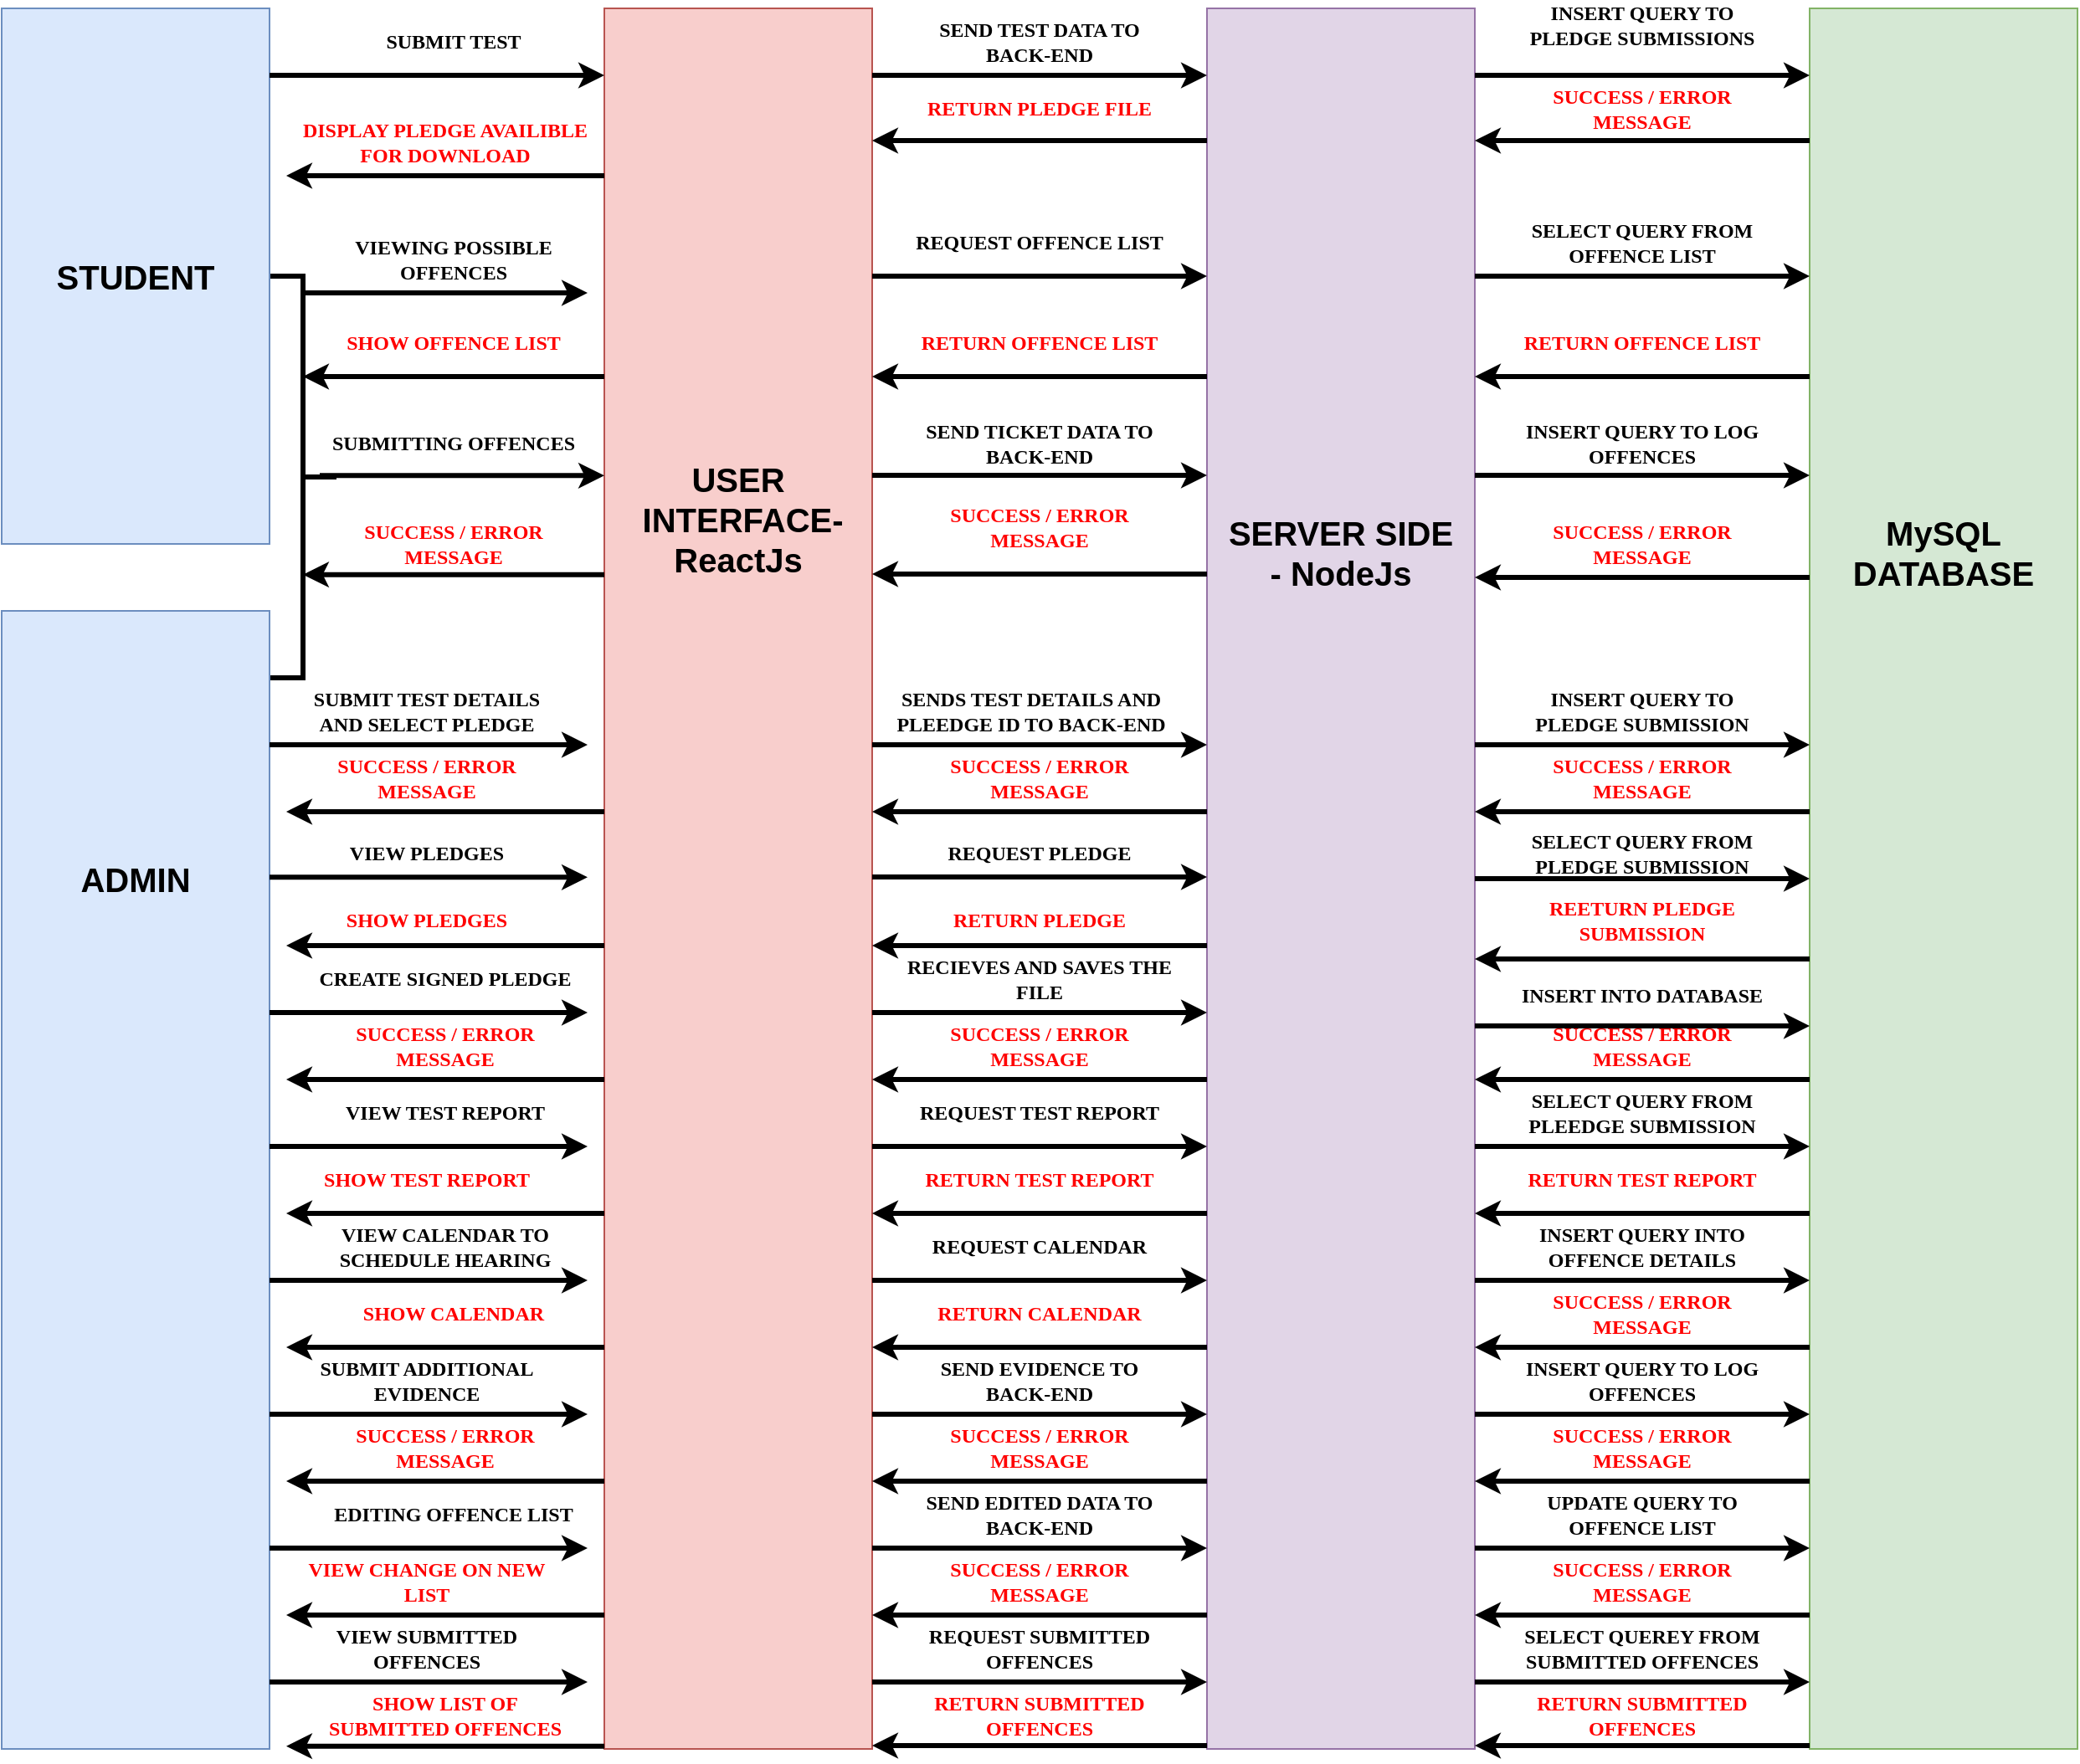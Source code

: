 <mxfile version="17.5.0" type="github" pages="3"><diagram id="a7r5-nS-ylqTmkWtMxSK" name="HighArchitecture"><mxGraphModel dx="1892" dy="1118" grid="1" gridSize="10" guides="1" tooltips="1" connect="1" arrows="1" fold="1" page="1" pageScale="1" pageWidth="827" pageHeight="1169" math="0" shadow="0"><root><mxCell id="0"/><mxCell id="1" parent="0"/><mxCell id="HSqZnOipHRx39nY64WQ3-6" value="" style="strokeWidth=3;html=1;shape=mxgraph.flowchart.annotation_2;align=left;labelPosition=right;pointerEvents=1;fontFamily=Helvetica;fontSize=18;rotation=-180;" vertex="1" parent="1"><mxGeometry x="240" y="240" width="40" height="240" as="geometry"/></mxCell><mxCell id="HSqZnOipHRx39nY64WQ3-7" value="" style="rounded=0;whiteSpace=wrap;html=1;fontFamily=Helvetica;fontSize=20;fillColor=#f8cecc;strokeColor=#b85450;" vertex="1" parent="1"><mxGeometry x="440" y="80" width="160" height="1040" as="geometry"/></mxCell><mxCell id="HSqZnOipHRx39nY64WQ3-8" value="" style="rounded=0;whiteSpace=wrap;html=1;fontFamily=Helvetica;fontSize=20;fillColor=#e1d5e7;strokeColor=#9673a6;" vertex="1" parent="1"><mxGeometry x="800" y="80" width="160" height="1040" as="geometry"/></mxCell><mxCell id="HSqZnOipHRx39nY64WQ3-9" value="" style="rounded=0;whiteSpace=wrap;html=1;fontFamily=Helvetica;fontSize=20;fillColor=#d5e8d4;strokeColor=#82b366;" vertex="1" parent="1"><mxGeometry x="1160" y="80" width="160" height="1040" as="geometry"/></mxCell><mxCell id="HSqZnOipHRx39nY64WQ3-10" value="USER &amp;nbsp;INTERFACE-ReactJs" style="text;html=1;strokeColor=none;fillColor=none;align=center;verticalAlign=middle;whiteSpace=wrap;rounded=0;fontStyle=1;fontFamily=Helvetica;fontSize=20;" vertex="1" parent="1"><mxGeometry x="450" y="370" width="140" height="30" as="geometry"/></mxCell><mxCell id="HSqZnOipHRx39nY64WQ3-11" value="SERVER SIDE - NodeJs" style="text;html=1;strokeColor=none;fillColor=none;align=center;verticalAlign=middle;whiteSpace=wrap;rounded=0;fontStyle=1;fontFamily=Helvetica;fontSize=20;" vertex="1" parent="1"><mxGeometry x="810" y="390" width="140" height="30" as="geometry"/></mxCell><mxCell id="HSqZnOipHRx39nY64WQ3-12" value="MySQL DATABASE" style="text;html=1;strokeColor=none;fillColor=none;align=center;verticalAlign=middle;whiteSpace=wrap;rounded=0;fontStyle=1;fontFamily=Helvetica;fontSize=20;" vertex="1" parent="1"><mxGeometry x="1170" y="390" width="140" height="30" as="geometry"/></mxCell><mxCell id="HSqZnOipHRx39nY64WQ3-13" value="" style="endArrow=classic;html=1;rounded=0;fontFamily=Helvetica;fontSize=20;strokeWidth=3;" edge="1" parent="1"><mxGeometry width="50" height="50" relative="1" as="geometry"><mxPoint x="260" y="250" as="sourcePoint"/><mxPoint x="430" y="250" as="targetPoint"/></mxGeometry></mxCell><mxCell id="HSqZnOipHRx39nY64WQ3-15" value="VIEWING POSSIBLE OFFENCES" style="text;html=1;strokeColor=none;fillColor=none;align=center;verticalAlign=middle;whiteSpace=wrap;rounded=0;fontFamily=Tahoma;fontSize=12;fontStyle=1" vertex="1" parent="1"><mxGeometry x="270" y="220" width="160" height="20" as="geometry"/></mxCell><mxCell id="HSqZnOipHRx39nY64WQ3-19" value="" style="endArrow=classic;html=1;rounded=0;fontFamily=Helvetica;fontSize=20;strokeWidth=3;" edge="1" parent="1"><mxGeometry width="50" height="50" relative="1" as="geometry"><mxPoint x="440.0" y="300" as="sourcePoint"/><mxPoint x="260" y="300" as="targetPoint"/></mxGeometry></mxCell><mxCell id="HSqZnOipHRx39nY64WQ3-24" value="SHOW OFFENCE LIST" style="text;html=1;strokeColor=none;fillColor=none;align=center;verticalAlign=middle;whiteSpace=wrap;rounded=0;fontFamily=Tahoma;fontSize=12;fontStyle=1;fontColor=#FF0000;" vertex="1" parent="1"><mxGeometry x="270" y="270" width="160" height="20" as="geometry"/></mxCell><mxCell id="HSqZnOipHRx39nY64WQ3-26" value="" style="rounded=0;whiteSpace=wrap;html=1;fontFamily=Tahoma;fontSize=12;fillColor=#dae8fc;strokeColor=#6c8ebf;" vertex="1" parent="1"><mxGeometry x="80" y="440" width="160" height="680" as="geometry"/></mxCell><mxCell id="HSqZnOipHRx39nY64WQ3-28" value="ADMIN" style="text;html=1;strokeColor=none;fillColor=none;align=center;verticalAlign=middle;whiteSpace=wrap;rounded=0;fontStyle=1;fontFamily=Helvetica;fontSize=20;" vertex="1" parent="1"><mxGeometry x="130" y="585" width="60" height="30" as="geometry"/></mxCell><mxCell id="HSqZnOipHRx39nY64WQ3-29" value="" style="rounded=0;whiteSpace=wrap;html=1;fontFamily=Tahoma;fontSize=12;fillColor=#dae8fc;strokeColor=#6c8ebf;" vertex="1" parent="1"><mxGeometry x="80" y="80" width="160" height="320" as="geometry"/></mxCell><mxCell id="HSqZnOipHRx39nY64WQ3-30" value="STUDENT" style="text;html=1;strokeColor=none;fillColor=none;align=center;verticalAlign=middle;whiteSpace=wrap;rounded=0;fontStyle=1;fontFamily=Helvetica;fontSize=20;" vertex="1" parent="1"><mxGeometry x="130" y="225" width="60" height="30" as="geometry"/></mxCell><mxCell id="HSqZnOipHRx39nY64WQ3-32" value="" style="endArrow=classic;html=1;rounded=0;fontFamily=Helvetica;fontSize=20;strokeWidth=3;" edge="1" parent="1"><mxGeometry width="50" height="50" relative="1" as="geometry"><mxPoint x="270" y="359.17" as="sourcePoint"/><mxPoint x="440" y="359.17" as="targetPoint"/></mxGeometry></mxCell><mxCell id="HSqZnOipHRx39nY64WQ3-33" value="SUBMITTING OFFENCES" style="text;html=1;strokeColor=none;fillColor=none;align=center;verticalAlign=middle;whiteSpace=wrap;rounded=0;fontFamily=Tahoma;fontSize=12;fontStyle=1" vertex="1" parent="1"><mxGeometry x="270" y="330" width="160" height="20" as="geometry"/></mxCell><mxCell id="HSqZnOipHRx39nY64WQ3-34" value="" style="endArrow=classic;html=1;rounded=0;fontFamily=Helvetica;fontSize=20;strokeWidth=3;" edge="1" parent="1"><mxGeometry width="50" height="50" relative="1" as="geometry"><mxPoint x="440" y="418.33" as="sourcePoint"/><mxPoint x="260" y="418.33" as="targetPoint"/></mxGeometry></mxCell><mxCell id="HSqZnOipHRx39nY64WQ3-36" value="SUCCESS / ERROR MESSAGE" style="text;html=1;strokeColor=none;fillColor=none;align=center;verticalAlign=middle;whiteSpace=wrap;rounded=0;fontFamily=Tahoma;fontSize=12;fontStyle=1;fontColor=#FF0000;" vertex="1" parent="1"><mxGeometry x="270" y="390" width="160" height="20" as="geometry"/></mxCell><mxCell id="HSqZnOipHRx39nY64WQ3-38" value="SUBMIT TEST" style="text;html=1;strokeColor=none;fillColor=none;align=center;verticalAlign=middle;whiteSpace=wrap;rounded=0;fontFamily=Tahoma;fontSize=12;fontStyle=1" vertex="1" parent="1"><mxGeometry x="270" y="90" width="160" height="20" as="geometry"/></mxCell><mxCell id="HSqZnOipHRx39nY64WQ3-41" value="DISPLAY PLEDGE AVAILIBLE FOR DOWNLOAD" style="text;html=1;strokeColor=none;fillColor=none;align=center;verticalAlign=middle;whiteSpace=wrap;rounded=0;fontFamily=Tahoma;fontSize=12;fontStyle=1;fontColor=#FF0000;" vertex="1" parent="1"><mxGeometry x="250" y="150" width="190" height="20" as="geometry"/></mxCell><mxCell id="HSqZnOipHRx39nY64WQ3-44" value="" style="endArrow=classic;html=1;rounded=0;fontFamily=Helvetica;fontSize=20;strokeWidth=3;" edge="1" parent="1"><mxGeometry width="50" height="50" relative="1" as="geometry"><mxPoint x="240" y="120.0" as="sourcePoint"/><mxPoint x="440" y="120" as="targetPoint"/></mxGeometry></mxCell><mxCell id="HSqZnOipHRx39nY64WQ3-45" value="" style="endArrow=classic;html=1;rounded=0;fontFamily=Helvetica;fontSize=20;strokeWidth=3;" edge="1" parent="1"><mxGeometry width="50" height="50" relative="1" as="geometry"><mxPoint x="440" y="180.0" as="sourcePoint"/><mxPoint x="250" y="180" as="targetPoint"/></mxGeometry></mxCell><mxCell id="HSqZnOipHRx39nY64WQ3-46" value="" style="endArrow=classic;html=1;rounded=0;fontFamily=Helvetica;fontSize=20;strokeWidth=3;" edge="1" parent="1"><mxGeometry width="50" height="50" relative="1" as="geometry"><mxPoint x="240" y="520.0" as="sourcePoint"/><mxPoint x="430" y="520" as="targetPoint"/></mxGeometry></mxCell><mxCell id="HSqZnOipHRx39nY64WQ3-48" value="SUBMIT TEST DETAILS AND SELECT PLEDGE" style="text;html=1;strokeColor=none;fillColor=none;align=center;verticalAlign=middle;whiteSpace=wrap;rounded=0;fontFamily=Tahoma;fontSize=12;fontStyle=1" vertex="1" parent="1"><mxGeometry x="254" y="490" width="160" height="20" as="geometry"/></mxCell><mxCell id="HSqZnOipHRx39nY64WQ3-49" value="" style="endArrow=classic;html=1;rounded=0;fontFamily=Helvetica;fontSize=20;strokeWidth=3;" edge="1" parent="1"><mxGeometry width="50" height="50" relative="1" as="geometry"><mxPoint x="440" y="560.0" as="sourcePoint"/><mxPoint x="250" y="560.0" as="targetPoint"/></mxGeometry></mxCell><mxCell id="HSqZnOipHRx39nY64WQ3-50" value="SUCCESS / ERROR MESSAGE" style="text;html=1;strokeColor=none;fillColor=none;align=center;verticalAlign=middle;whiteSpace=wrap;rounded=0;fontFamily=Tahoma;fontSize=12;fontStyle=1;fontColor=#FF0000;" vertex="1" parent="1"><mxGeometry x="254" y="530" width="160" height="20" as="geometry"/></mxCell><mxCell id="HSqZnOipHRx39nY64WQ3-51" value="" style="endArrow=classic;html=1;rounded=0;fontFamily=Helvetica;fontSize=20;strokeWidth=3;" edge="1" parent="1"><mxGeometry width="50" height="50" relative="1" as="geometry"><mxPoint x="240" y="599.17" as="sourcePoint"/><mxPoint x="430" y="599.17" as="targetPoint"/></mxGeometry></mxCell><mxCell id="HSqZnOipHRx39nY64WQ3-52" value="VIEW PLEDGES" style="text;html=1;strokeColor=none;fillColor=none;align=center;verticalAlign=middle;whiteSpace=wrap;rounded=0;fontFamily=Tahoma;fontSize=12;fontStyle=1" vertex="1" parent="1"><mxGeometry x="254" y="574.5" width="160" height="20" as="geometry"/></mxCell><mxCell id="HSqZnOipHRx39nY64WQ3-54" value="" style="endArrow=classic;html=1;rounded=0;fontFamily=Helvetica;fontSize=20;strokeWidth=3;" edge="1" parent="1"><mxGeometry width="50" height="50" relative="1" as="geometry"><mxPoint x="440" y="640.0" as="sourcePoint"/><mxPoint x="250" y="640.0" as="targetPoint"/></mxGeometry></mxCell><mxCell id="HSqZnOipHRx39nY64WQ3-55" value="SHOW PLEDGES" style="text;html=1;strokeColor=none;fillColor=none;align=center;verticalAlign=middle;whiteSpace=wrap;rounded=0;fontFamily=Tahoma;fontSize=12;fontStyle=1;fontColor=#FF0000;" vertex="1" parent="1"><mxGeometry x="254" y="615" width="160" height="20" as="geometry"/></mxCell><mxCell id="HSqZnOipHRx39nY64WQ3-56" value="" style="endArrow=classic;html=1;rounded=0;fontFamily=Helvetica;fontSize=20;strokeWidth=3;" edge="1" parent="1"><mxGeometry width="50" height="50" relative="1" as="geometry"><mxPoint x="240" y="680.0" as="sourcePoint"/><mxPoint x="430" y="680.0" as="targetPoint"/></mxGeometry></mxCell><mxCell id="HSqZnOipHRx39nY64WQ3-57" value="CREATE SIGNED PLEDGE" style="text;html=1;strokeColor=none;fillColor=none;align=center;verticalAlign=middle;whiteSpace=wrap;rounded=0;fontFamily=Tahoma;fontSize=12;fontStyle=1" vertex="1" parent="1"><mxGeometry x="265" y="650" width="160" height="20" as="geometry"/></mxCell><mxCell id="HSqZnOipHRx39nY64WQ3-59" value="" style="endArrow=classic;html=1;rounded=0;fontFamily=Helvetica;fontSize=20;strokeWidth=3;" edge="1" parent="1"><mxGeometry width="50" height="50" relative="1" as="geometry"><mxPoint x="440" y="720.0" as="sourcePoint"/><mxPoint x="250" y="720.0" as="targetPoint"/></mxGeometry></mxCell><mxCell id="HSqZnOipHRx39nY64WQ3-60" value="SUCCESS / ERROR MESSAGE" style="text;html=1;strokeColor=none;fillColor=none;align=center;verticalAlign=middle;whiteSpace=wrap;rounded=0;fontFamily=Tahoma;fontSize=12;fontStyle=1;fontColor=#FF0000;" vertex="1" parent="1"><mxGeometry x="265" y="690" width="160" height="20" as="geometry"/></mxCell><mxCell id="HSqZnOipHRx39nY64WQ3-61" value="" style="endArrow=classic;html=1;rounded=0;fontFamily=Helvetica;fontSize=20;strokeWidth=3;" edge="1" parent="1"><mxGeometry width="50" height="50" relative="1" as="geometry"><mxPoint x="240" y="760.0" as="sourcePoint"/><mxPoint x="430" y="760.0" as="targetPoint"/></mxGeometry></mxCell><mxCell id="HSqZnOipHRx39nY64WQ3-62" value="VIEW TEST REPORT" style="text;html=1;strokeColor=none;fillColor=none;align=center;verticalAlign=middle;whiteSpace=wrap;rounded=0;fontFamily=Tahoma;fontSize=12;fontStyle=1" vertex="1" parent="1"><mxGeometry x="265" y="730" width="160" height="20" as="geometry"/></mxCell><mxCell id="HSqZnOipHRx39nY64WQ3-63" value="" style="endArrow=classic;html=1;rounded=0;fontFamily=Helvetica;fontSize=20;strokeWidth=3;" edge="1" parent="1"><mxGeometry width="50" height="50" relative="1" as="geometry"><mxPoint x="440" y="800.0" as="sourcePoint"/><mxPoint x="250" y="800.0" as="targetPoint"/></mxGeometry></mxCell><mxCell id="HSqZnOipHRx39nY64WQ3-64" value="SHOW TEST REPORT" style="text;html=1;strokeColor=none;fillColor=none;align=center;verticalAlign=middle;whiteSpace=wrap;rounded=0;fontFamily=Tahoma;fontSize=12;fontStyle=1;fontColor=#FF0000;" vertex="1" parent="1"><mxGeometry x="254" y="770" width="160" height="20" as="geometry"/></mxCell><mxCell id="HSqZnOipHRx39nY64WQ3-65" value="" style="endArrow=classic;html=1;rounded=0;fontFamily=Helvetica;fontSize=20;strokeWidth=3;" edge="1" parent="1"><mxGeometry width="50" height="50" relative="1" as="geometry"><mxPoint x="240" y="840.0" as="sourcePoint"/><mxPoint x="430" y="840.0" as="targetPoint"/></mxGeometry></mxCell><mxCell id="HSqZnOipHRx39nY64WQ3-66" value="VIEW CALENDAR TO SCHEDULE HEARING" style="text;html=1;strokeColor=none;fillColor=none;align=center;verticalAlign=middle;whiteSpace=wrap;rounded=0;fontFamily=Tahoma;fontSize=12;fontStyle=1" vertex="1" parent="1"><mxGeometry x="265" y="810" width="160" height="20" as="geometry"/></mxCell><mxCell id="HSqZnOipHRx39nY64WQ3-67" value="" style="endArrow=classic;html=1;rounded=0;fontFamily=Helvetica;fontSize=20;strokeWidth=3;" edge="1" parent="1"><mxGeometry width="50" height="50" relative="1" as="geometry"><mxPoint x="440" y="880.0" as="sourcePoint"/><mxPoint x="250" y="880.0" as="targetPoint"/></mxGeometry></mxCell><mxCell id="HSqZnOipHRx39nY64WQ3-68" value="SHOW CALENDAR" style="text;html=1;strokeColor=none;fillColor=none;align=center;verticalAlign=middle;whiteSpace=wrap;rounded=0;fontFamily=Tahoma;fontSize=12;fontStyle=1;fontColor=#FF0000;" vertex="1" parent="1"><mxGeometry x="270" y="850" width="160" height="20" as="geometry"/></mxCell><mxCell id="HSqZnOipHRx39nY64WQ3-70" value="" style="endArrow=classic;html=1;rounded=0;fontFamily=Helvetica;fontSize=20;strokeWidth=3;" edge="1" parent="1"><mxGeometry width="50" height="50" relative="1" as="geometry"><mxPoint x="240" y="920.0" as="sourcePoint"/><mxPoint x="430" y="920.0" as="targetPoint"/></mxGeometry></mxCell><mxCell id="HSqZnOipHRx39nY64WQ3-71" value="SUBMIT ADDITIONAL EVIDENCE" style="text;html=1;strokeColor=none;fillColor=none;align=center;verticalAlign=middle;whiteSpace=wrap;rounded=0;fontFamily=Tahoma;fontSize=12;fontStyle=1" vertex="1" parent="1"><mxGeometry x="254" y="890" width="160" height="20" as="geometry"/></mxCell><mxCell id="HSqZnOipHRx39nY64WQ3-72" value="" style="endArrow=classic;html=1;rounded=0;fontFamily=Helvetica;fontSize=20;strokeWidth=3;" edge="1" parent="1"><mxGeometry width="50" height="50" relative="1" as="geometry"><mxPoint x="440" y="960.0" as="sourcePoint"/><mxPoint x="250" y="960.0" as="targetPoint"/></mxGeometry></mxCell><mxCell id="HSqZnOipHRx39nY64WQ3-74" value="SUCCESS / ERROR MESSAGE" style="text;html=1;strokeColor=none;fillColor=none;align=center;verticalAlign=middle;whiteSpace=wrap;rounded=0;fontFamily=Tahoma;fontSize=12;fontStyle=1;fontColor=#FF0000;" vertex="1" parent="1"><mxGeometry x="265" y="930" width="160" height="20" as="geometry"/></mxCell><mxCell id="HSqZnOipHRx39nY64WQ3-75" value="" style="endArrow=classic;html=1;rounded=0;fontFamily=Helvetica;fontSize=20;strokeWidth=3;" edge="1" parent="1"><mxGeometry width="50" height="50" relative="1" as="geometry"><mxPoint x="240" y="1000" as="sourcePoint"/><mxPoint x="430" y="1000" as="targetPoint"/></mxGeometry></mxCell><mxCell id="HSqZnOipHRx39nY64WQ3-76" value="EDITING OFFENCE LIST" style="text;html=1;strokeColor=none;fillColor=none;align=center;verticalAlign=middle;whiteSpace=wrap;rounded=0;fontFamily=Tahoma;fontSize=12;fontStyle=1" vertex="1" parent="1"><mxGeometry x="270" y="970" width="160" height="20" as="geometry"/></mxCell><mxCell id="HSqZnOipHRx39nY64WQ3-77" value="" style="endArrow=classic;html=1;rounded=0;fontFamily=Helvetica;fontSize=20;strokeWidth=3;" edge="1" parent="1"><mxGeometry width="50" height="50" relative="1" as="geometry"><mxPoint x="440" y="1040" as="sourcePoint"/><mxPoint x="250" y="1040" as="targetPoint"/></mxGeometry></mxCell><mxCell id="HSqZnOipHRx39nY64WQ3-78" value="VIEW CHANGE ON NEW LIST" style="text;html=1;strokeColor=none;fillColor=none;align=center;verticalAlign=middle;whiteSpace=wrap;rounded=0;fontFamily=Tahoma;fontSize=12;fontStyle=1;fontColor=#FF0000;" vertex="1" parent="1"><mxGeometry x="254" y="1010" width="160" height="20" as="geometry"/></mxCell><mxCell id="HSqZnOipHRx39nY64WQ3-79" value="" style="endArrow=classic;html=1;rounded=0;fontFamily=Helvetica;fontSize=20;strokeWidth=3;" edge="1" parent="1"><mxGeometry width="50" height="50" relative="1" as="geometry"><mxPoint x="240" y="1080" as="sourcePoint"/><mxPoint x="430" y="1080" as="targetPoint"/></mxGeometry></mxCell><mxCell id="HSqZnOipHRx39nY64WQ3-80" value="VIEW SUBMITTED OFFENCES" style="text;html=1;strokeColor=none;fillColor=none;align=center;verticalAlign=middle;whiteSpace=wrap;rounded=0;fontFamily=Tahoma;fontSize=12;fontStyle=1" vertex="1" parent="1"><mxGeometry x="254" y="1050" width="160" height="20" as="geometry"/></mxCell><mxCell id="HSqZnOipHRx39nY64WQ3-81" value="" style="endArrow=classic;html=1;rounded=0;fontFamily=Helvetica;fontSize=20;strokeWidth=3;" edge="1" parent="1"><mxGeometry width="50" height="50" relative="1" as="geometry"><mxPoint x="440" y="1118.33" as="sourcePoint"/><mxPoint x="250" y="1118.33" as="targetPoint"/></mxGeometry></mxCell><mxCell id="HSqZnOipHRx39nY64WQ3-82" value="SHOW LIST OF SUBMITTED OFFENCES" style="text;html=1;strokeColor=none;fillColor=none;align=center;verticalAlign=middle;whiteSpace=wrap;rounded=0;fontFamily=Tahoma;fontSize=12;fontStyle=1;fontColor=#FF0000;" vertex="1" parent="1"><mxGeometry x="265" y="1090" width="160" height="20" as="geometry"/></mxCell><mxCell id="HSqZnOipHRx39nY64WQ3-83" value="" style="endArrow=classic;html=1;rounded=0;fontFamily=Helvetica;fontSize=20;strokeWidth=3;" edge="1" parent="1"><mxGeometry width="50" height="50" relative="1" as="geometry"><mxPoint x="600" y="120.0" as="sourcePoint"/><mxPoint x="800" y="120" as="targetPoint"/></mxGeometry></mxCell><mxCell id="HSqZnOipHRx39nY64WQ3-84" value="SEND TEST DATA TO BACK-END" style="text;html=1;strokeColor=none;fillColor=none;align=center;verticalAlign=middle;whiteSpace=wrap;rounded=0;fontFamily=Tahoma;fontSize=12;fontStyle=1" vertex="1" parent="1"><mxGeometry x="620" y="90" width="160" height="20" as="geometry"/></mxCell><mxCell id="HSqZnOipHRx39nY64WQ3-85" value="" style="endArrow=classic;html=1;rounded=0;fontFamily=Helvetica;fontSize=20;strokeWidth=3;" edge="1" parent="1"><mxGeometry width="50" height="50" relative="1" as="geometry"><mxPoint x="800" y="159" as="sourcePoint"/><mxPoint x="600" y="159" as="targetPoint"/></mxGeometry></mxCell><mxCell id="HSqZnOipHRx39nY64WQ3-86" value="RETURN PLEDGE FILE" style="text;html=1;strokeColor=none;fillColor=none;align=center;verticalAlign=middle;whiteSpace=wrap;rounded=0;fontFamily=Tahoma;fontSize=12;fontStyle=1;fontColor=#FF0000;" vertex="1" parent="1"><mxGeometry x="605" y="130" width="190" height="20" as="geometry"/></mxCell><mxCell id="HSqZnOipHRx39nY64WQ3-87" value="" style="endArrow=classic;html=1;rounded=0;fontFamily=Helvetica;fontSize=20;strokeWidth=3;" edge="1" parent="1"><mxGeometry width="50" height="50" relative="1" as="geometry"><mxPoint x="600" y="240.0" as="sourcePoint"/><mxPoint x="800" y="240" as="targetPoint"/></mxGeometry></mxCell><mxCell id="HSqZnOipHRx39nY64WQ3-88" value="REQUEST OFFENCE LIST" style="text;html=1;strokeColor=none;fillColor=none;align=center;verticalAlign=middle;whiteSpace=wrap;rounded=0;fontFamily=Tahoma;fontSize=12;fontStyle=1" vertex="1" parent="1"><mxGeometry x="620" y="210" width="160" height="20" as="geometry"/></mxCell><mxCell id="HSqZnOipHRx39nY64WQ3-90" value="" style="endArrow=classic;html=1;rounded=0;fontFamily=Helvetica;fontSize=20;strokeWidth=3;" edge="1" parent="1"><mxGeometry width="50" height="50" relative="1" as="geometry"><mxPoint x="800" y="300" as="sourcePoint"/><mxPoint x="600" y="300" as="targetPoint"/></mxGeometry></mxCell><mxCell id="HSqZnOipHRx39nY64WQ3-91" value="RETURN OFFENCE LIST" style="text;html=1;strokeColor=none;fillColor=none;align=center;verticalAlign=middle;whiteSpace=wrap;rounded=0;fontFamily=Tahoma;fontSize=12;fontStyle=1;fontColor=#FF0000;" vertex="1" parent="1"><mxGeometry x="605" y="270" width="190" height="20" as="geometry"/></mxCell><mxCell id="HSqZnOipHRx39nY64WQ3-92" value="" style="endArrow=classic;html=1;rounded=0;fontFamily=Helvetica;fontSize=20;strokeWidth=3;" edge="1" parent="1"><mxGeometry width="50" height="50" relative="1" as="geometry"><mxPoint x="600" y="359.0" as="sourcePoint"/><mxPoint x="800" y="359" as="targetPoint"/></mxGeometry></mxCell><mxCell id="HSqZnOipHRx39nY64WQ3-93" value="SEND TICKET DATA TO BACK-END" style="text;html=1;strokeColor=none;fillColor=none;align=center;verticalAlign=middle;whiteSpace=wrap;rounded=0;fontFamily=Tahoma;fontSize=12;fontStyle=1" vertex="1" parent="1"><mxGeometry x="620" y="330" width="160" height="20" as="geometry"/></mxCell><mxCell id="HSqZnOipHRx39nY64WQ3-95" value="" style="endArrow=classic;html=1;rounded=0;fontFamily=Helvetica;fontSize=20;strokeWidth=3;" edge="1" parent="1"><mxGeometry width="50" height="50" relative="1" as="geometry"><mxPoint x="800" y="418" as="sourcePoint"/><mxPoint x="600" y="418" as="targetPoint"/></mxGeometry></mxCell><mxCell id="HSqZnOipHRx39nY64WQ3-97" value="SUCCESS / ERROR MESSAGE" style="text;html=1;strokeColor=none;fillColor=none;align=center;verticalAlign=middle;whiteSpace=wrap;rounded=0;fontFamily=Tahoma;fontSize=12;fontStyle=1;fontColor=#FF0000;" vertex="1" parent="1"><mxGeometry x="620" y="380" width="160" height="20" as="geometry"/></mxCell><mxCell id="HSqZnOipHRx39nY64WQ3-98" value="" style="endArrow=classic;html=1;rounded=0;fontFamily=Helvetica;fontSize=20;strokeWidth=3;" edge="1" parent="1"><mxGeometry width="50" height="50" relative="1" as="geometry"><mxPoint x="600" y="520.0" as="sourcePoint"/><mxPoint x="800" y="520" as="targetPoint"/></mxGeometry></mxCell><mxCell id="HSqZnOipHRx39nY64WQ3-101" value="SENDS TEST DETAILS AND PLEEDGE ID TO BACK-END" style="text;html=1;strokeColor=none;fillColor=none;align=center;verticalAlign=middle;whiteSpace=wrap;rounded=0;fontFamily=Tahoma;fontSize=12;fontStyle=1" vertex="1" parent="1"><mxGeometry x="600" y="490" width="190" height="20" as="geometry"/></mxCell><mxCell id="HSqZnOipHRx39nY64WQ3-102" value="" style="endArrow=classic;html=1;rounded=0;fontFamily=Helvetica;fontSize=20;strokeWidth=3;" edge="1" parent="1"><mxGeometry width="50" height="50" relative="1" as="geometry"><mxPoint x="800" y="560" as="sourcePoint"/><mxPoint x="600" y="560" as="targetPoint"/></mxGeometry></mxCell><mxCell id="HSqZnOipHRx39nY64WQ3-103" value="RETURN SUBMITTED OFFENCES" style="text;html=1;strokeColor=none;fillColor=none;align=center;verticalAlign=middle;whiteSpace=wrap;rounded=0;fontFamily=Tahoma;fontSize=12;fontStyle=1;fontColor=#FF0000;" vertex="1" parent="1"><mxGeometry x="620" y="1090" width="160" height="20" as="geometry"/></mxCell><mxCell id="HSqZnOipHRx39nY64WQ3-104" value="SUCCESS / ERROR MESSAGE" style="text;html=1;strokeColor=none;fillColor=none;align=center;verticalAlign=middle;whiteSpace=wrap;rounded=0;fontFamily=Tahoma;fontSize=12;fontStyle=1;fontColor=#FF0000;" vertex="1" parent="1"><mxGeometry x="620" y="530" width="160" height="20" as="geometry"/></mxCell><mxCell id="HSqZnOipHRx39nY64WQ3-105" value="" style="endArrow=classic;html=1;rounded=0;fontFamily=Helvetica;fontSize=20;strokeWidth=3;" edge="1" parent="1"><mxGeometry width="50" height="50" relative="1" as="geometry"><mxPoint x="600" y="599.0" as="sourcePoint"/><mxPoint x="800" y="599" as="targetPoint"/></mxGeometry></mxCell><mxCell id="HSqZnOipHRx39nY64WQ3-106" value="REQUEST PLEDGE" style="text;html=1;strokeColor=none;fillColor=none;align=center;verticalAlign=middle;whiteSpace=wrap;rounded=0;fontFamily=Tahoma;fontSize=12;fontStyle=1" vertex="1" parent="1"><mxGeometry x="620" y="574.5" width="160" height="20" as="geometry"/></mxCell><mxCell id="HSqZnOipHRx39nY64WQ3-107" value="" style="endArrow=classic;html=1;rounded=0;fontFamily=Helvetica;fontSize=20;strokeWidth=3;" edge="1" parent="1"><mxGeometry width="50" height="50" relative="1" as="geometry"><mxPoint x="800" y="640" as="sourcePoint"/><mxPoint x="600" y="640" as="targetPoint"/></mxGeometry></mxCell><mxCell id="HSqZnOipHRx39nY64WQ3-108" value="RETURN PLEDGE" style="text;html=1;strokeColor=none;fillColor=none;align=center;verticalAlign=middle;whiteSpace=wrap;rounded=0;fontFamily=Tahoma;fontSize=12;fontStyle=1;fontColor=#FF0000;" vertex="1" parent="1"><mxGeometry x="620" y="615" width="160" height="20" as="geometry"/></mxCell><mxCell id="HSqZnOipHRx39nY64WQ3-109" value="" style="endArrow=classic;html=1;rounded=0;fontFamily=Helvetica;fontSize=20;strokeWidth=3;" edge="1" parent="1"><mxGeometry width="50" height="50" relative="1" as="geometry"><mxPoint x="600" y="680.0" as="sourcePoint"/><mxPoint x="800" y="680" as="targetPoint"/></mxGeometry></mxCell><mxCell id="HSqZnOipHRx39nY64WQ3-110" value="RECIEVES AND SAVES THE FILE" style="text;html=1;strokeColor=none;fillColor=none;align=center;verticalAlign=middle;whiteSpace=wrap;rounded=0;fontFamily=Tahoma;fontSize=12;fontStyle=1" vertex="1" parent="1"><mxGeometry x="620" y="650" width="160" height="20" as="geometry"/></mxCell><mxCell id="HSqZnOipHRx39nY64WQ3-111" value="" style="endArrow=classic;html=1;rounded=0;fontFamily=Helvetica;fontSize=20;strokeWidth=3;" edge="1" parent="1"><mxGeometry width="50" height="50" relative="1" as="geometry"><mxPoint x="800" y="720" as="sourcePoint"/><mxPoint x="600" y="720" as="targetPoint"/></mxGeometry></mxCell><mxCell id="HSqZnOipHRx39nY64WQ3-112" value="SUCCESS / ERROR MESSAGE" style="text;html=1;strokeColor=none;fillColor=none;align=center;verticalAlign=middle;whiteSpace=wrap;rounded=0;fontFamily=Tahoma;fontSize=12;fontStyle=1;fontColor=#FF0000;" vertex="1" parent="1"><mxGeometry x="620" y="690" width="160" height="20" as="geometry"/></mxCell><mxCell id="HSqZnOipHRx39nY64WQ3-115" value="" style="endArrow=classic;html=1;rounded=0;fontFamily=Helvetica;fontSize=20;strokeWidth=3;" edge="1" parent="1"><mxGeometry width="50" height="50" relative="1" as="geometry"><mxPoint x="600" y="760.0" as="sourcePoint"/><mxPoint x="800" y="760" as="targetPoint"/></mxGeometry></mxCell><mxCell id="HSqZnOipHRx39nY64WQ3-116" value="REQUEST TEST REPORT" style="text;html=1;strokeColor=none;fillColor=none;align=center;verticalAlign=middle;whiteSpace=wrap;rounded=0;fontFamily=Tahoma;fontSize=12;fontStyle=1" vertex="1" parent="1"><mxGeometry x="620" y="730" width="160" height="20" as="geometry"/></mxCell><mxCell id="HSqZnOipHRx39nY64WQ3-117" value="" style="endArrow=classic;html=1;rounded=0;fontFamily=Helvetica;fontSize=20;strokeWidth=3;" edge="1" parent="1"><mxGeometry width="50" height="50" relative="1" as="geometry"><mxPoint x="800" y="800" as="sourcePoint"/><mxPoint x="600" y="800" as="targetPoint"/></mxGeometry></mxCell><mxCell id="HSqZnOipHRx39nY64WQ3-118" value="RETURN TEST REPORT" style="text;html=1;strokeColor=none;fillColor=none;align=center;verticalAlign=middle;whiteSpace=wrap;rounded=0;fontFamily=Tahoma;fontSize=12;fontStyle=1;fontColor=#FF0000;" vertex="1" parent="1"><mxGeometry x="620" y="770" width="160" height="20" as="geometry"/></mxCell><mxCell id="HSqZnOipHRx39nY64WQ3-119" value="" style="endArrow=classic;html=1;rounded=0;fontFamily=Helvetica;fontSize=20;strokeWidth=3;" edge="1" parent="1"><mxGeometry width="50" height="50" relative="1" as="geometry"><mxPoint x="600" y="840.0" as="sourcePoint"/><mxPoint x="800" y="840" as="targetPoint"/></mxGeometry></mxCell><mxCell id="HSqZnOipHRx39nY64WQ3-120" value="" style="endArrow=classic;html=1;rounded=0;fontFamily=Helvetica;fontSize=20;strokeWidth=3;" edge="1" parent="1"><mxGeometry width="50" height="50" relative="1" as="geometry"><mxPoint x="800" y="880" as="sourcePoint"/><mxPoint x="600" y="880" as="targetPoint"/></mxGeometry></mxCell><mxCell id="HSqZnOipHRx39nY64WQ3-121" value="REQUEST CALENDAR" style="text;html=1;strokeColor=none;fillColor=none;align=center;verticalAlign=middle;whiteSpace=wrap;rounded=0;fontFamily=Tahoma;fontSize=12;fontStyle=1" vertex="1" parent="1"><mxGeometry x="620" y="810" width="160" height="20" as="geometry"/></mxCell><mxCell id="HSqZnOipHRx39nY64WQ3-122" value="RETURN CALENDAR" style="text;html=1;strokeColor=none;fillColor=none;align=center;verticalAlign=middle;whiteSpace=wrap;rounded=0;fontFamily=Tahoma;fontSize=12;fontStyle=1;fontColor=#FF0000;" vertex="1" parent="1"><mxGeometry x="620" y="850" width="160" height="20" as="geometry"/></mxCell><mxCell id="HSqZnOipHRx39nY64WQ3-123" value="" style="endArrow=classic;html=1;rounded=0;fontFamily=Helvetica;fontSize=20;strokeWidth=3;" edge="1" parent="1"><mxGeometry width="50" height="50" relative="1" as="geometry"><mxPoint x="600" y="920.0" as="sourcePoint"/><mxPoint x="800" y="920" as="targetPoint"/></mxGeometry></mxCell><mxCell id="HSqZnOipHRx39nY64WQ3-124" value="SEND EVIDENCE TO BACK-END" style="text;html=1;strokeColor=none;fillColor=none;align=center;verticalAlign=middle;whiteSpace=wrap;rounded=0;fontFamily=Tahoma;fontSize=12;fontStyle=1" vertex="1" parent="1"><mxGeometry x="620" y="890" width="160" height="20" as="geometry"/></mxCell><mxCell id="HSqZnOipHRx39nY64WQ3-125" value="" style="endArrow=classic;html=1;rounded=0;fontFamily=Helvetica;fontSize=20;strokeWidth=3;" edge="1" parent="1"><mxGeometry width="50" height="50" relative="1" as="geometry"><mxPoint x="800" y="960" as="sourcePoint"/><mxPoint x="600" y="960" as="targetPoint"/></mxGeometry></mxCell><mxCell id="HSqZnOipHRx39nY64WQ3-126" value="SUCCESS / ERROR MESSAGE" style="text;html=1;strokeColor=none;fillColor=none;align=center;verticalAlign=middle;whiteSpace=wrap;rounded=0;fontFamily=Tahoma;fontSize=12;fontStyle=1;fontColor=#FF0000;" vertex="1" parent="1"><mxGeometry x="620" y="930" width="160" height="20" as="geometry"/></mxCell><mxCell id="HSqZnOipHRx39nY64WQ3-127" value="" style="endArrow=classic;html=1;rounded=0;fontFamily=Helvetica;fontSize=20;strokeWidth=3;" edge="1" parent="1"><mxGeometry width="50" height="50" relative="1" as="geometry"><mxPoint x="600" y="1000.0" as="sourcePoint"/><mxPoint x="800" y="1000" as="targetPoint"/></mxGeometry></mxCell><mxCell id="HSqZnOipHRx39nY64WQ3-128" value="SEND EDITED DATA TO BACK-END" style="text;html=1;strokeColor=none;fillColor=none;align=center;verticalAlign=middle;whiteSpace=wrap;rounded=0;fontFamily=Tahoma;fontSize=12;fontStyle=1" vertex="1" parent="1"><mxGeometry x="620" y="960" width="160" height="40" as="geometry"/></mxCell><mxCell id="HSqZnOipHRx39nY64WQ3-129" value="" style="endArrow=classic;html=1;rounded=0;fontFamily=Helvetica;fontSize=20;strokeWidth=3;" edge="1" parent="1"><mxGeometry width="50" height="50" relative="1" as="geometry"><mxPoint x="800" y="1040" as="sourcePoint"/><mxPoint x="600" y="1040" as="targetPoint"/></mxGeometry></mxCell><mxCell id="HSqZnOipHRx39nY64WQ3-130" value="SUCCESS / ERROR MESSAGE" style="text;html=1;strokeColor=none;fillColor=none;align=center;verticalAlign=middle;whiteSpace=wrap;rounded=0;fontFamily=Tahoma;fontSize=12;fontStyle=1;fontColor=#FF0000;" vertex="1" parent="1"><mxGeometry x="620" y="1010" width="160" height="20" as="geometry"/></mxCell><mxCell id="HSqZnOipHRx39nY64WQ3-132" value="" style="endArrow=classic;html=1;rounded=0;fontFamily=Helvetica;fontSize=20;strokeWidth=3;" edge="1" parent="1"><mxGeometry width="50" height="50" relative="1" as="geometry"><mxPoint x="600" y="1080.0" as="sourcePoint"/><mxPoint x="800" y="1080" as="targetPoint"/></mxGeometry></mxCell><mxCell id="HSqZnOipHRx39nY64WQ3-133" value="REQUEST SUBMITTED OFFENCES" style="text;html=1;strokeColor=none;fillColor=none;align=center;verticalAlign=middle;whiteSpace=wrap;rounded=0;fontFamily=Tahoma;fontSize=12;fontStyle=1" vertex="1" parent="1"><mxGeometry x="620" y="1050" width="160" height="20" as="geometry"/></mxCell><mxCell id="HSqZnOipHRx39nY64WQ3-134" value="" style="endArrow=classic;html=1;rounded=0;fontFamily=Helvetica;fontSize=20;strokeWidth=3;" edge="1" parent="1"><mxGeometry width="50" height="50" relative="1" as="geometry"><mxPoint x="800" y="1118" as="sourcePoint"/><mxPoint x="600" y="1118" as="targetPoint"/></mxGeometry></mxCell><mxCell id="HSqZnOipHRx39nY64WQ3-136" value="" style="endArrow=classic;html=1;rounded=0;fontFamily=Helvetica;fontSize=20;strokeWidth=3;" edge="1" parent="1"><mxGeometry width="50" height="50" relative="1" as="geometry"><mxPoint x="960" y="120.0" as="sourcePoint"/><mxPoint x="1160" y="120" as="targetPoint"/></mxGeometry></mxCell><mxCell id="HSqZnOipHRx39nY64WQ3-137" value="INSERT QUERY TO PLEDGE SUBMISSIONS" style="text;html=1;strokeColor=none;fillColor=none;align=center;verticalAlign=middle;whiteSpace=wrap;rounded=0;fontFamily=Tahoma;fontSize=12;fontStyle=1" vertex="1" parent="1"><mxGeometry x="980" y="80" width="160" height="20" as="geometry"/></mxCell><mxCell id="HSqZnOipHRx39nY64WQ3-139" value="" style="endArrow=classic;html=1;rounded=0;fontFamily=Helvetica;fontSize=20;strokeWidth=3;" edge="1" parent="1"><mxGeometry width="50" height="50" relative="1" as="geometry"><mxPoint x="1160" y="159" as="sourcePoint"/><mxPoint x="960" y="159" as="targetPoint"/></mxGeometry></mxCell><mxCell id="HSqZnOipHRx39nY64WQ3-140" value="SUCCESS / ERROR MESSAGE" style="text;html=1;strokeColor=none;fillColor=none;align=center;verticalAlign=middle;whiteSpace=wrap;rounded=0;fontFamily=Tahoma;fontSize=12;fontStyle=1;fontColor=#FF0000;" vertex="1" parent="1"><mxGeometry x="980" y="130" width="160" height="20" as="geometry"/></mxCell><mxCell id="HSqZnOipHRx39nY64WQ3-142" value="" style="endArrow=classic;html=1;rounded=0;fontFamily=Helvetica;fontSize=20;strokeWidth=3;" edge="1" parent="1"><mxGeometry width="50" height="50" relative="1" as="geometry"><mxPoint x="960" y="240.0" as="sourcePoint"/><mxPoint x="1160" y="240" as="targetPoint"/></mxGeometry></mxCell><mxCell id="HSqZnOipHRx39nY64WQ3-143" value="" style="endArrow=classic;html=1;rounded=0;fontFamily=Helvetica;fontSize=20;strokeWidth=3;" edge="1" parent="1"><mxGeometry width="50" height="50" relative="1" as="geometry"><mxPoint x="1160" y="300" as="sourcePoint"/><mxPoint x="960" y="300" as="targetPoint"/></mxGeometry></mxCell><mxCell id="HSqZnOipHRx39nY64WQ3-144" value="" style="endArrow=classic;html=1;rounded=0;fontFamily=Helvetica;fontSize=20;strokeWidth=3;" edge="1" parent="1"><mxGeometry width="50" height="50" relative="1" as="geometry"><mxPoint x="1160" y="420" as="sourcePoint"/><mxPoint x="960" y="420" as="targetPoint"/></mxGeometry></mxCell><mxCell id="HSqZnOipHRx39nY64WQ3-145" value="" style="endArrow=classic;html=1;rounded=0;fontFamily=Helvetica;fontSize=20;strokeWidth=3;" edge="1" parent="1"><mxGeometry width="50" height="50" relative="1" as="geometry"><mxPoint x="960" y="359.0" as="sourcePoint"/><mxPoint x="1160" y="359" as="targetPoint"/></mxGeometry></mxCell><mxCell id="HSqZnOipHRx39nY64WQ3-146" value="SELECT QUERY FROM OFFENCE LIST" style="text;html=1;strokeColor=none;fillColor=none;align=center;verticalAlign=middle;whiteSpace=wrap;rounded=0;fontFamily=Tahoma;fontSize=12;fontStyle=1" vertex="1" parent="1"><mxGeometry x="980" y="210" width="160" height="20" as="geometry"/></mxCell><mxCell id="HSqZnOipHRx39nY64WQ3-147" value="RETURN OFFENCE LIST" style="text;html=1;strokeColor=none;fillColor=none;align=center;verticalAlign=middle;whiteSpace=wrap;rounded=0;fontFamily=Tahoma;fontSize=12;fontStyle=1;fontColor=#FF0000;" vertex="1" parent="1"><mxGeometry x="980" y="270" width="160" height="20" as="geometry"/></mxCell><mxCell id="HSqZnOipHRx39nY64WQ3-148" value="INSERT QUERY TO LOG OFFENCES" style="text;html=1;strokeColor=none;fillColor=none;align=center;verticalAlign=middle;whiteSpace=wrap;rounded=0;fontFamily=Tahoma;fontSize=12;fontStyle=1" vertex="1" parent="1"><mxGeometry x="980" y="330" width="160" height="20" as="geometry"/></mxCell><mxCell id="HSqZnOipHRx39nY64WQ3-149" value="SUCCESS / ERROR MESSAGE" style="text;html=1;strokeColor=none;fillColor=none;align=center;verticalAlign=middle;whiteSpace=wrap;rounded=0;fontFamily=Tahoma;fontSize=12;fontStyle=1;fontColor=#FF0000;" vertex="1" parent="1"><mxGeometry x="980" y="390" width="160" height="20" as="geometry"/></mxCell><mxCell id="HSqZnOipHRx39nY64WQ3-150" value="" style="endArrow=classic;html=1;rounded=0;fontFamily=Helvetica;fontSize=20;strokeWidth=3;" edge="1" parent="1"><mxGeometry width="50" height="50" relative="1" as="geometry"><mxPoint x="960" y="520.0" as="sourcePoint"/><mxPoint x="1160" y="520" as="targetPoint"/></mxGeometry></mxCell><mxCell id="HSqZnOipHRx39nY64WQ3-151" value="INSERT QUERY TO PLEDGE SUBMISSION" style="text;html=1;strokeColor=none;fillColor=none;align=center;verticalAlign=middle;whiteSpace=wrap;rounded=0;fontFamily=Tahoma;fontSize=12;fontStyle=1" vertex="1" parent="1"><mxGeometry x="980" y="490" width="160" height="20" as="geometry"/></mxCell><mxCell id="HSqZnOipHRx39nY64WQ3-152" value="" style="endArrow=classic;html=1;rounded=0;fontFamily=Helvetica;fontSize=20;strokeWidth=3;" edge="1" parent="1"><mxGeometry width="50" height="50" relative="1" as="geometry"><mxPoint x="1160" y="560" as="sourcePoint"/><mxPoint x="960" y="560" as="targetPoint"/></mxGeometry></mxCell><mxCell id="HSqZnOipHRx39nY64WQ3-153" value="SUCCESS / ERROR MESSAGE" style="text;html=1;strokeColor=none;fillColor=none;align=center;verticalAlign=middle;whiteSpace=wrap;rounded=0;fontFamily=Tahoma;fontSize=12;fontStyle=1;fontColor=#FF0000;" vertex="1" parent="1"><mxGeometry x="980" y="530" width="160" height="20" as="geometry"/></mxCell><mxCell id="HSqZnOipHRx39nY64WQ3-154" value="" style="endArrow=classic;html=1;rounded=0;fontFamily=Helvetica;fontSize=20;strokeWidth=3;" edge="1" parent="1"><mxGeometry width="50" height="50" relative="1" as="geometry"><mxPoint x="960" y="600.0" as="sourcePoint"/><mxPoint x="1160" y="600" as="targetPoint"/></mxGeometry></mxCell><mxCell id="HSqZnOipHRx39nY64WQ3-155" value="SELECT QUERY FROM PLEDGE SUBMISSION" style="text;html=1;strokeColor=none;fillColor=none;align=center;verticalAlign=middle;whiteSpace=wrap;rounded=0;fontFamily=Tahoma;fontSize=12;fontStyle=1" vertex="1" parent="1"><mxGeometry x="980" y="574.5" width="160" height="20" as="geometry"/></mxCell><mxCell id="HSqZnOipHRx39nY64WQ3-157" value="" style="endArrow=classic;html=1;rounded=0;fontFamily=Helvetica;fontSize=20;strokeWidth=3;" edge="1" parent="1"><mxGeometry width="50" height="50" relative="1" as="geometry"><mxPoint x="960" y="688.0" as="sourcePoint"/><mxPoint x="1160" y="688" as="targetPoint"/></mxGeometry></mxCell><mxCell id="HSqZnOipHRx39nY64WQ3-158" value="" style="endArrow=classic;html=1;rounded=0;fontFamily=Helvetica;fontSize=20;strokeWidth=3;" edge="1" parent="1"><mxGeometry width="50" height="50" relative="1" as="geometry"><mxPoint x="1160" y="648" as="sourcePoint"/><mxPoint x="960" y="648" as="targetPoint"/></mxGeometry></mxCell><mxCell id="HSqZnOipHRx39nY64WQ3-159" value="REETURN PLEDGE SUBMISSION" style="text;html=1;strokeColor=none;fillColor=none;align=center;verticalAlign=middle;whiteSpace=wrap;rounded=0;fontFamily=Tahoma;fontSize=12;fontStyle=1;fontColor=#FF0000;" vertex="1" parent="1"><mxGeometry x="980" y="615" width="160" height="20" as="geometry"/></mxCell><mxCell id="HSqZnOipHRx39nY64WQ3-160" value="INSERT INTO DATABASE" style="text;html=1;strokeColor=none;fillColor=none;align=center;verticalAlign=middle;whiteSpace=wrap;rounded=0;fontFamily=Tahoma;fontSize=12;fontStyle=1" vertex="1" parent="1"><mxGeometry x="980" y="660" width="160" height="20" as="geometry"/></mxCell><mxCell id="HSqZnOipHRx39nY64WQ3-161" value="" style="endArrow=classic;html=1;rounded=0;fontFamily=Helvetica;fontSize=20;strokeWidth=3;" edge="1" parent="1"><mxGeometry width="50" height="50" relative="1" as="geometry"><mxPoint x="1160" y="720" as="sourcePoint"/><mxPoint x="960" y="720" as="targetPoint"/></mxGeometry></mxCell><mxCell id="HSqZnOipHRx39nY64WQ3-162" value="SUCCESS / ERROR MESSAGE" style="text;html=1;strokeColor=none;fillColor=none;align=center;verticalAlign=middle;whiteSpace=wrap;rounded=0;fontFamily=Tahoma;fontSize=12;fontStyle=1;fontColor=#FF0000;" vertex="1" parent="1"><mxGeometry x="980" y="690" width="160" height="20" as="geometry"/></mxCell><mxCell id="HSqZnOipHRx39nY64WQ3-164" value="" style="endArrow=classic;html=1;rounded=0;fontFamily=Helvetica;fontSize=20;strokeWidth=3;" edge="1" parent="1"><mxGeometry width="50" height="50" relative="1" as="geometry"><mxPoint x="960" y="760.0" as="sourcePoint"/><mxPoint x="1160" y="760.0" as="targetPoint"/></mxGeometry></mxCell><mxCell id="HSqZnOipHRx39nY64WQ3-165" value="SELECT QUERY FROM PLEEDGE SUBMISSION" style="text;html=1;strokeColor=none;fillColor=none;align=center;verticalAlign=middle;whiteSpace=wrap;rounded=0;fontFamily=Tahoma;fontSize=12;fontStyle=1" vertex="1" parent="1"><mxGeometry x="980" y="730" width="160" height="20" as="geometry"/></mxCell><mxCell id="HSqZnOipHRx39nY64WQ3-166" value="" style="endArrow=classic;html=1;rounded=0;fontFamily=Helvetica;fontSize=20;strokeWidth=3;" edge="1" parent="1"><mxGeometry width="50" height="50" relative="1" as="geometry"><mxPoint x="1160" y="800.0" as="sourcePoint"/><mxPoint x="960" y="800.0" as="targetPoint"/></mxGeometry></mxCell><mxCell id="HSqZnOipHRx39nY64WQ3-167" value="RETURN TEST REPORT" style="text;html=1;strokeColor=none;fillColor=none;align=center;verticalAlign=middle;whiteSpace=wrap;rounded=0;fontFamily=Tahoma;fontSize=12;fontStyle=1;fontColor=#FF0000;" vertex="1" parent="1"><mxGeometry x="980" y="770" width="160" height="20" as="geometry"/></mxCell><mxCell id="HSqZnOipHRx39nY64WQ3-168" value="" style="endArrow=classic;html=1;rounded=0;fontFamily=Helvetica;fontSize=20;strokeWidth=3;" edge="1" parent="1"><mxGeometry width="50" height="50" relative="1" as="geometry"><mxPoint x="960" y="840.0" as="sourcePoint"/><mxPoint x="1160" y="840" as="targetPoint"/></mxGeometry></mxCell><mxCell id="HSqZnOipHRx39nY64WQ3-169" value="INSERT QUERY INTO OFFENCE DETAILS" style="text;html=1;strokeColor=none;fillColor=none;align=center;verticalAlign=middle;whiteSpace=wrap;rounded=0;fontFamily=Tahoma;fontSize=12;fontStyle=1" vertex="1" parent="1"><mxGeometry x="980" y="810" width="160" height="20" as="geometry"/></mxCell><mxCell id="HSqZnOipHRx39nY64WQ3-170" value="" style="endArrow=classic;html=1;rounded=0;fontFamily=Helvetica;fontSize=20;strokeWidth=3;" edge="1" parent="1"><mxGeometry width="50" height="50" relative="1" as="geometry"><mxPoint x="1160" y="880" as="sourcePoint"/><mxPoint x="960" y="880" as="targetPoint"/></mxGeometry></mxCell><mxCell id="HSqZnOipHRx39nY64WQ3-172" value="SUCCESS / ERROR MESSAGE" style="text;html=1;strokeColor=none;fillColor=none;align=center;verticalAlign=middle;whiteSpace=wrap;rounded=0;fontFamily=Tahoma;fontSize=12;fontStyle=1;fontColor=#FF0000;" vertex="1" parent="1"><mxGeometry x="980" y="850" width="160" height="20" as="geometry"/></mxCell><mxCell id="HSqZnOipHRx39nY64WQ3-173" value="" style="endArrow=classic;html=1;rounded=0;fontFamily=Helvetica;fontSize=20;strokeWidth=3;" edge="1" parent="1"><mxGeometry width="50" height="50" relative="1" as="geometry"><mxPoint x="960" y="920.0" as="sourcePoint"/><mxPoint x="1160" y="920" as="targetPoint"/></mxGeometry></mxCell><mxCell id="HSqZnOipHRx39nY64WQ3-174" value="INSERT QUERY TO LOG OFFENCES" style="text;html=1;strokeColor=none;fillColor=none;align=center;verticalAlign=middle;whiteSpace=wrap;rounded=0;fontFamily=Tahoma;fontSize=12;fontStyle=1" vertex="1" parent="1"><mxGeometry x="980" y="890" width="160" height="20" as="geometry"/></mxCell><mxCell id="HSqZnOipHRx39nY64WQ3-175" value="" style="endArrow=classic;html=1;rounded=0;fontFamily=Helvetica;fontSize=20;strokeWidth=3;" edge="1" parent="1"><mxGeometry width="50" height="50" relative="1" as="geometry"><mxPoint x="1160" y="960" as="sourcePoint"/><mxPoint x="960" y="960" as="targetPoint"/></mxGeometry></mxCell><mxCell id="HSqZnOipHRx39nY64WQ3-176" value="SUCCESS / ERROR MESSAGE" style="text;html=1;strokeColor=none;fillColor=none;align=center;verticalAlign=middle;whiteSpace=wrap;rounded=0;fontFamily=Tahoma;fontSize=12;fontStyle=1;fontColor=#FF0000;" vertex="1" parent="1"><mxGeometry x="980" y="930" width="160" height="20" as="geometry"/></mxCell><mxCell id="HSqZnOipHRx39nY64WQ3-177" value="" style="endArrow=classic;html=1;rounded=0;fontFamily=Helvetica;fontSize=20;strokeWidth=3;" edge="1" parent="1"><mxGeometry width="50" height="50" relative="1" as="geometry"><mxPoint x="960" y="1000.0" as="sourcePoint"/><mxPoint x="1160" y="1000" as="targetPoint"/></mxGeometry></mxCell><mxCell id="HSqZnOipHRx39nY64WQ3-178" value="" style="endArrow=classic;html=1;rounded=0;fontFamily=Helvetica;fontSize=20;strokeWidth=3;" edge="1" parent="1"><mxGeometry width="50" height="50" relative="1" as="geometry"><mxPoint x="960" y="1080" as="sourcePoint"/><mxPoint x="1160" y="1080" as="targetPoint"/></mxGeometry></mxCell><mxCell id="HSqZnOipHRx39nY64WQ3-179" value="" style="endArrow=classic;html=1;rounded=0;fontFamily=Helvetica;fontSize=20;strokeWidth=3;" edge="1" parent="1"><mxGeometry width="50" height="50" relative="1" as="geometry"><mxPoint x="1160" y="1040" as="sourcePoint"/><mxPoint x="960" y="1040" as="targetPoint"/></mxGeometry></mxCell><mxCell id="HSqZnOipHRx39nY64WQ3-180" value="" style="endArrow=classic;html=1;rounded=0;fontFamily=Helvetica;fontSize=20;strokeWidth=3;" edge="1" parent="1"><mxGeometry width="50" height="50" relative="1" as="geometry"><mxPoint x="1160" y="1118" as="sourcePoint"/><mxPoint x="960" y="1118" as="targetPoint"/></mxGeometry></mxCell><mxCell id="HSqZnOipHRx39nY64WQ3-181" value="UPDATE QUERY TO OFFENCE LIST" style="text;html=1;strokeColor=none;fillColor=none;align=center;verticalAlign=middle;whiteSpace=wrap;rounded=0;fontFamily=Tahoma;fontSize=12;fontStyle=1" vertex="1" parent="1"><mxGeometry x="980" y="970" width="160" height="20" as="geometry"/></mxCell><mxCell id="HSqZnOipHRx39nY64WQ3-182" value="SELECT QUEREY FROM SUBMITTED OFFENCES" style="text;html=1;strokeColor=none;fillColor=none;align=center;verticalAlign=middle;whiteSpace=wrap;rounded=0;fontFamily=Tahoma;fontSize=12;fontStyle=1" vertex="1" parent="1"><mxGeometry x="980" y="1050" width="160" height="20" as="geometry"/></mxCell><mxCell id="HSqZnOipHRx39nY64WQ3-183" value="SUCCESS / ERROR MESSAGE" style="text;html=1;strokeColor=none;fillColor=none;align=center;verticalAlign=middle;whiteSpace=wrap;rounded=0;fontFamily=Tahoma;fontSize=12;fontStyle=1;fontColor=#FF0000;" vertex="1" parent="1"><mxGeometry x="980" y="1010" width="160" height="20" as="geometry"/></mxCell><mxCell id="HSqZnOipHRx39nY64WQ3-184" value="RETURN SUBMITTED OFFENCES" style="text;html=1;strokeColor=none;fillColor=none;align=center;verticalAlign=middle;whiteSpace=wrap;rounded=0;fontFamily=Tahoma;fontSize=12;fontStyle=1;fontColor=#FF0000;" vertex="1" parent="1"><mxGeometry x="980" y="1090" width="160" height="20" as="geometry"/></mxCell></root></mxGraphModel></diagram><diagram id="apOEIpJLy9hq9hlb3axt" name="StateDiagram"><mxGraphModel dx="1113" dy="658" grid="1" gridSize="10" guides="1" tooltips="1" connect="1" arrows="1" fold="1" page="1" pageScale="1" pageWidth="827" pageHeight="1169" math="0" shadow="0"><root><mxCell id="0"/><mxCell id="1" parent="0"/><mxCell id="-ptn2rf07PZdwjouz5XI-45" value="" style="rounded=1;whiteSpace=wrap;html=1;labelBackgroundColor=#FFFFFF;fontFamily=Tahoma;fontSize=12;strokeWidth=2;" vertex="1" parent="1"><mxGeometry x="820" y="280" width="90" height="30" as="geometry"/></mxCell><mxCell id="-ptn2rf07PZdwjouz5XI-44" value="" style="rounded=1;whiteSpace=wrap;html=1;labelBackgroundColor=#FFFFFF;fontFamily=Tahoma;fontSize=12;strokeWidth=2;" vertex="1" parent="1"><mxGeometry x="700" y="321.25" width="80" height="42.5" as="geometry"/></mxCell><mxCell id="-ptn2rf07PZdwjouz5XI-43" value="" style="rounded=1;whiteSpace=wrap;html=1;labelBackgroundColor=#FFFFFF;fontFamily=Tahoma;fontSize=12;strokeWidth=2;" vertex="1" parent="1"><mxGeometry x="610" y="327.5" width="80" height="42.5" as="geometry"/></mxCell><mxCell id="-ptn2rf07PZdwjouz5XI-41" value="" style="rounded=1;whiteSpace=wrap;html=1;labelBackgroundColor=#FFFFFF;fontFamily=Tahoma;fontSize=12;strokeWidth=2;" vertex="1" parent="1"><mxGeometry x="520" y="327.5" width="80" height="62.5" as="geometry"/></mxCell><mxCell id="-ptn2rf07PZdwjouz5XI-32" value="SHOW POSSIBLE OFFENCES PAGE" style="text;html=1;strokeColor=none;fillColor=none;align=center;verticalAlign=middle;whiteSpace=wrap;rounded=0;fontStyle=1;fontFamily=Helvetica;fontSize=12;" vertex="1" parent="1"><mxGeometry x="520" y="338.75" width="80" height="40" as="geometry"/></mxCell><mxCell id="-ptn2rf07PZdwjouz5XI-40" value="" style="rounded=1;whiteSpace=wrap;html=1;labelBackgroundColor=#FFFFFF;fontFamily=Tahoma;fontSize=12;strokeWidth=2;" vertex="1" parent="1"><mxGeometry x="430" y="321.25" width="80" height="42.5" as="geometry"/></mxCell><mxCell id="-ptn2rf07PZdwjouz5XI-39" value="" style="rounded=1;whiteSpace=wrap;html=1;labelBackgroundColor=#FFFFFF;fontFamily=Tahoma;fontSize=12;strokeWidth=2;" vertex="1" parent="1"><mxGeometry x="315" y="280" width="90" height="30" as="geometry"/></mxCell><mxCell id="-ptn2rf07PZdwjouz5XI-38" value="" style="rounded=1;whiteSpace=wrap;html=1;labelBackgroundColor=#FFFFFF;fontFamily=Tahoma;fontSize=12;strokeWidth=2;" vertex="1" parent="1"><mxGeometry x="540" y="73.75" width="140" height="42.5" as="geometry"/></mxCell><mxCell id="-ptn2rf07PZdwjouz5XI-36" value="" style="rounded=1;whiteSpace=wrap;html=1;labelBackgroundColor=#FFFFFF;fontFamily=Tahoma;fontSize=12;strokeWidth=2;" vertex="1" parent="1"><mxGeometry x="260" y="71.25" width="140" height="42.5" as="geometry"/></mxCell><mxCell id="_8t7lkBsy2xXNFA5nUa1-1" value="" style="ellipse;whiteSpace=wrap;html=1;aspect=fixed;fontFamily=Tahoma;fontSize=12;strokeWidth=3;labelBackgroundColor=#000000;fillColor=#000000;strokeColor=#000000;" vertex="1" parent="1"><mxGeometry x="90" y="80" width="30" height="30" as="geometry"/></mxCell><mxCell id="_8t7lkBsy2xXNFA5nUa1-6" value="" style="endArrow=classic;html=1;rounded=0;fontFamily=Tahoma;fontSize=12;fontColor=#FF0000;strokeWidth=1;" edge="1" parent="1"><mxGeometry width="50" height="50" relative="1" as="geometry"><mxPoint x="120" y="94.41" as="sourcePoint"/><mxPoint x="260" y="94.41" as="targetPoint"/></mxGeometry></mxCell><mxCell id="-ptn2rf07PZdwjouz5XI-1" value="START" style="text;html=1;strokeColor=none;fillColor=none;align=center;verticalAlign=middle;whiteSpace=wrap;rounded=0;fontStyle=1;fontFamily=Helvetica;fontSize=12;" vertex="1" parent="1"><mxGeometry x="80" y="50" width="50" height="25" as="geometry"/></mxCell><mxCell id="-ptn2rf07PZdwjouz5XI-2" value="OPEN WEBSITE" style="text;html=1;strokeColor=none;fillColor=none;align=center;verticalAlign=middle;whiteSpace=wrap;rounded=0;fontStyle=1;fontFamily=Helvetica;fontSize=12;" vertex="1" parent="1"><mxGeometry x="130" y="70" width="100" height="30" as="geometry"/></mxCell><mxCell id="-ptn2rf07PZdwjouz5XI-5" value="WAIT FOR LOG IN" style="text;html=1;strokeColor=none;fillColor=none;align=center;verticalAlign=middle;whiteSpace=wrap;rounded=0;fontStyle=1;fontFamily=Helvetica;fontSize=12;" vertex="1" parent="1"><mxGeometry x="270" y="82.5" width="120" height="20" as="geometry"/></mxCell><mxCell id="-ptn2rf07PZdwjouz5XI-11" value="MENU PAGE" style="text;html=1;strokeColor=none;fillColor=none;align=center;verticalAlign=middle;whiteSpace=wrap;rounded=0;fontStyle=1;fontFamily=Helvetica;fontSize=12;" vertex="1" parent="1"><mxGeometry x="550" y="85" width="120" height="20" as="geometry"/></mxCell><mxCell id="-ptn2rf07PZdwjouz5XI-12" value="" style="endArrow=none;html=1;rounded=0;fontFamily=Tahoma;fontSize=12;fontColor=#000000;strokeWidth=1;" edge="1" parent="1"><mxGeometry width="50" height="50" relative="1" as="geometry"><mxPoint x="400" y="200" as="sourcePoint"/><mxPoint x="800" y="200" as="targetPoint"/></mxGeometry></mxCell><mxCell id="-ptn2rf07PZdwjouz5XI-13" value="" style="endArrow=classic;html=1;rounded=0;fontFamily=Tahoma;fontSize=12;fontColor=#000000;strokeWidth=1;" edge="1" parent="1"><mxGeometry width="50" height="50" relative="1" as="geometry"><mxPoint x="610.59" y="120" as="sourcePoint"/><mxPoint x="609" y="200" as="targetPoint"/></mxGeometry></mxCell><mxCell id="-ptn2rf07PZdwjouz5XI-14" value="" style="endArrow=classic;html=1;rounded=0;fontFamily=Tahoma;fontSize=12;fontColor=#000000;strokeWidth=1;" edge="1" parent="1"><mxGeometry width="50" height="50" relative="1" as="geometry"><mxPoint x="440" y="200" as="sourcePoint"/><mxPoint x="360" y="280" as="targetPoint"/></mxGeometry></mxCell><mxCell id="-ptn2rf07PZdwjouz5XI-15" value="" style="endArrow=classic;html=1;rounded=0;fontFamily=Tahoma;fontSize=12;fontColor=#000000;strokeWidth=1;" edge="1" parent="1"><mxGeometry width="50" height="50" relative="1" as="geometry"><mxPoint x="747" y="200" as="sourcePoint"/><mxPoint x="827" y="280" as="targetPoint"/></mxGeometry></mxCell><mxCell id="-ptn2rf07PZdwjouz5XI-16" value="" style="endArrow=classic;html=1;rounded=0;fontFamily=Tahoma;fontSize=12;fontColor=#000000;strokeWidth=1;" edge="1" parent="1"><mxGeometry width="50" height="50" relative="1" as="geometry"><mxPoint x="469.41" y="200" as="sourcePoint"/><mxPoint x="469.41" y="320" as="targetPoint"/></mxGeometry></mxCell><mxCell id="-ptn2rf07PZdwjouz5XI-17" value="" style="endArrow=classic;html=1;rounded=0;fontFamily=Tahoma;fontSize=12;fontColor=#FF0000;strokeWidth=1;fillColor=#fad9d5;strokeColor=#ae4132;" edge="1" parent="1"><mxGeometry width="50" height="50" relative="1" as="geometry"><mxPoint x="559.41" y="205" as="sourcePoint"/><mxPoint x="559.41" y="325" as="targetPoint"/></mxGeometry></mxCell><mxCell id="-ptn2rf07PZdwjouz5XI-18" value="" style="endArrow=classic;html=1;rounded=0;fontFamily=Tahoma;fontSize=12;fontColor=#FF0000;strokeWidth=1;fillColor=#fad9d5;strokeColor=#ae4132;" edge="1" parent="1"><mxGeometry width="50" height="50" relative="1" as="geometry"><mxPoint x="649.41" y="205" as="sourcePoint"/><mxPoint x="649.41" y="325" as="targetPoint"/></mxGeometry></mxCell><mxCell id="-ptn2rf07PZdwjouz5XI-19" value="" style="endArrow=classic;html=1;rounded=0;fontFamily=Tahoma;fontSize=12;fontColor=#000000;strokeWidth=1;fillColor=#fad9d5;strokeColor=#ae4132;" edge="1" parent="1"><mxGeometry width="50" height="50" relative="1" as="geometry"><mxPoint x="720" y="200" as="sourcePoint"/><mxPoint x="720" y="320" as="targetPoint"/></mxGeometry></mxCell><mxCell id="-ptn2rf07PZdwjouz5XI-30" value="ABOUT" style="text;html=1;strokeColor=none;fillColor=none;align=center;verticalAlign=middle;whiteSpace=wrap;rounded=0;fontStyle=1;fontFamily=Helvetica;fontSize=12;" vertex="1" parent="1"><mxGeometry x="335" y="280" width="50" height="30" as="geometry"/></mxCell><mxCell id="-ptn2rf07PZdwjouz5XI-31" value="LOG OFFENCE" style="text;html=1;strokeColor=none;fillColor=none;align=center;verticalAlign=middle;whiteSpace=wrap;rounded=0;fontStyle=1;fontFamily=Helvetica;fontSize=12;" vertex="1" parent="1"><mxGeometry x="445" y="327.5" width="50" height="30" as="geometry"/></mxCell><mxCell id="-ptn2rf07PZdwjouz5XI-33" value="VIEW SUBMITTED&lt;br&gt;OFFENCES" style="text;html=1;align=center;verticalAlign=middle;whiteSpace=wrap;rounded=0;fontStyle=1;fontFamily=Helvetica;fontSize=12;" vertex="1" parent="1"><mxGeometry x="625" y="333.75" width="50" height="30" as="geometry"/></mxCell><mxCell id="-ptn2rf07PZdwjouz5XI-34" value="EDIT OFFENCES" style="text;html=1;strokeColor=none;fillColor=none;align=center;verticalAlign=middle;whiteSpace=wrap;rounded=0;fontStyle=1;fontFamily=Helvetica;fontSize=12;" vertex="1" parent="1"><mxGeometry x="715" y="327.5" width="50" height="30" as="geometry"/></mxCell><mxCell id="-ptn2rf07PZdwjouz5XI-35" value="MANAGE&lt;br&gt;PLEDGES" style="text;html=1;strokeColor=none;fillColor=none;align=center;verticalAlign=middle;whiteSpace=wrap;rounded=0;fontStyle=1;fontFamily=Helvetica;fontSize=12;" vertex="1" parent="1"><mxGeometry x="840" y="280" width="50" height="30" as="geometry"/></mxCell><mxCell id="-ptn2rf07PZdwjouz5XI-51" value="" style="endArrow=classic;html=1;rounded=0;fontFamily=Tahoma;fontSize=12;fontColor=#000000;strokeWidth=1;fillColor=#fad9d5;strokeColor=#ae4132;" edge="1" parent="1"><mxGeometry width="50" height="50" relative="1" as="geometry"><mxPoint x="649.41" y="370" as="sourcePoint"/><mxPoint x="649.41" y="490" as="targetPoint"/></mxGeometry></mxCell><mxCell id="-ptn2rf07PZdwjouz5XI-54" value="" style="endArrow=classic;html=1;rounded=0;fontFamily=Tahoma;fontSize=12;fontColor=#000000;strokeWidth=1;" edge="1" parent="1"><mxGeometry width="50" height="50" relative="1" as="geometry"><mxPoint x="864.41" y="310" as="sourcePoint"/><mxPoint x="864.41" y="430" as="targetPoint"/></mxGeometry></mxCell><mxCell id="-ptn2rf07PZdwjouz5XI-56" value="click on&lt;br&gt;ABOUT btn" style="text;html=1;strokeColor=none;fillColor=none;align=center;verticalAlign=middle;whiteSpace=wrap;rounded=0;fontStyle=1;fontFamily=Helvetica;fontSize=10;rotation=-45;" vertex="1" parent="1"><mxGeometry x="360" y="220" width="60" height="20" as="geometry"/></mxCell><mxCell id="-ptn2rf07PZdwjouz5XI-57" value="click on&lt;br&gt;LOG OFFENCE btn" style="text;html=1;strokeColor=none;fillColor=none;align=center;verticalAlign=middle;whiteSpace=wrap;rounded=0;fontStyle=1;fontFamily=Helvetica;fontSize=10;rotation=-90;" vertex="1" parent="1"><mxGeometry x="408" y="250" width="87" height="20" as="geometry"/></mxCell><mxCell id="-ptn2rf07PZdwjouz5XI-58" value="click on&lt;br&gt;VIEW POSSIBLE OFFENCES btn" style="text;html=1;strokeColor=none;fillColor=none;align=center;verticalAlign=middle;whiteSpace=wrap;rounded=0;fontStyle=1;fontFamily=Helvetica;fontSize=10;rotation=-90;" vertex="1" parent="1"><mxGeometry x="475" y="260" width="125" height="20" as="geometry"/></mxCell><mxCell id="-ptn2rf07PZdwjouz5XI-59" value="click on&lt;br&gt;VIEW SUBMITTED&amp;nbsp;OFFENCES btn" style="text;html=1;strokeColor=none;fillColor=none;align=center;verticalAlign=middle;whiteSpace=wrap;rounded=0;fontStyle=1;fontFamily=Helvetica;fontSize=10;rotation=-90;" vertex="1" parent="1"><mxGeometry x="570" y="255" width="105" height="20" as="geometry"/></mxCell><mxCell id="-ptn2rf07PZdwjouz5XI-60" value="click on&lt;br&gt;EDIT OFFENCES btn" style="text;html=1;strokeColor=none;fillColor=none;align=center;verticalAlign=middle;whiteSpace=wrap;rounded=0;fontStyle=1;fontFamily=Helvetica;fontSize=10;rotation=-90;" vertex="1" parent="1"><mxGeometry x="660" y="250" width="90" height="20" as="geometry"/></mxCell><mxCell id="-ptn2rf07PZdwjouz5XI-61" value="click on&lt;br&gt;MANAGE PLEDGES btn" style="text;html=1;strokeColor=none;fillColor=none;align=center;verticalAlign=middle;whiteSpace=wrap;rounded=0;fontStyle=1;fontFamily=Helvetica;fontSize=10;rotation=45;" vertex="1" parent="1"><mxGeometry x="754.39" y="219.39" width="90" height="20" as="geometry"/></mxCell><mxCell id="-ptn2rf07PZdwjouz5XI-62" value="" style="rounded=1;whiteSpace=wrap;html=1;labelBackgroundColor=#FFFFFF;fontFamily=Tahoma;fontSize=12;strokeWidth=2;" vertex="1" parent="1"><mxGeometry x="430" y="490" width="80" height="42.5" as="geometry"/></mxCell><mxCell id="-ptn2rf07PZdwjouz5XI-63" value="SUBMIT ACADEMIC&lt;br&gt;OFFENCE" style="text;html=1;strokeColor=none;fillColor=none;align=center;verticalAlign=middle;whiteSpace=wrap;rounded=0;fontStyle=1;fontFamily=Helvetica;fontSize=12;" vertex="1" parent="1"><mxGeometry x="445" y="496.25" width="50" height="30" as="geometry"/></mxCell><mxCell id="2qmD4o-6_xnF4s2-aBHv-2" value="" style="endArrow=classic;html=1;rounded=0;fontFamily=Tahoma;fontSize=10;fontColor=#000000;strokeWidth=1;" edge="1" parent="1"><mxGeometry width="50" height="50" relative="1" as="geometry"><mxPoint x="460" y="490" as="sourcePoint"/><mxPoint x="460" y="370" as="targetPoint"/></mxGeometry></mxCell><mxCell id="2qmD4o-6_xnF4s2-aBHv-3" value="Logged offence successful&amp;nbsp;" style="text;html=1;strokeColor=none;fillColor=none;align=center;verticalAlign=middle;whiteSpace=wrap;rounded=0;fontStyle=1;fontFamily=Helvetica;fontSize=10;rotation=-90;" vertex="1" parent="1"><mxGeometry x="390" y="420" width="100" height="20" as="geometry"/></mxCell><mxCell id="2qmD4o-6_xnF4s2-aBHv-7" value="" style="rounded=1;whiteSpace=wrap;html=1;labelBackgroundColor=#FFFFFF;fontFamily=Tahoma;fontSize=12;strokeWidth=2;" vertex="1" parent="1"><mxGeometry x="610" y="490" width="80" height="70" as="geometry"/></mxCell><mxCell id="2qmD4o-6_xnF4s2-aBHv-8" value="VIEW SUBMITTED&lt;br&gt;OFFENCE&amp;nbsp;&lt;br&gt;TICKET" style="text;html=1;strokeColor=none;fillColor=none;align=center;verticalAlign=middle;whiteSpace=wrap;rounded=0;fontStyle=1;fontFamily=Helvetica;fontSize=12;" vertex="1" parent="1"><mxGeometry x="625" y="510" width="50" height="30" as="geometry"/></mxCell><mxCell id="2qmD4o-6_xnF4s2-aBHv-10" value="" style="endArrow=classic;html=1;rounded=0;fontFamily=Tahoma;fontSize=12;fontColor=#000000;strokeWidth=1;fillColor=#fad9d5;strokeColor=#ae4132;" edge="1" parent="1"><mxGeometry width="50" height="50" relative="1" as="geometry"><mxPoint x="648.82" y="560" as="sourcePoint"/><mxPoint x="648.82" y="680" as="targetPoint"/></mxGeometry></mxCell><mxCell id="2qmD4o-6_xnF4s2-aBHv-12" value="" style="rounded=1;whiteSpace=wrap;html=1;labelBackgroundColor=#FFFFFF;fontFamily=Tahoma;fontSize=12;strokeWidth=2;" vertex="1" parent="1"><mxGeometry x="610" y="680" width="80" height="42.5" as="geometry"/></mxCell><mxCell id="2qmD4o-6_xnF4s2-aBHv-13" value="UPLOAD ADDITIONAL EVIDENCE" style="text;html=1;strokeColor=none;fillColor=none;align=center;verticalAlign=middle;whiteSpace=wrap;rounded=0;fontStyle=1;fontFamily=Helvetica;fontSize=12;" vertex="1" parent="1"><mxGeometry x="610" y="686.25" width="80" height="30" as="geometry"/></mxCell><mxCell id="2qmD4o-6_xnF4s2-aBHv-14" value="click on&lt;br&gt;ADD MORE FILES btn" style="text;html=1;strokeColor=none;fillColor=none;align=center;verticalAlign=middle;whiteSpace=wrap;rounded=0;fontStyle=1;fontFamily=Helvetica;fontSize=10;rotation=-90;" vertex="1" parent="1"><mxGeometry x="605" y="610" width="110" height="20" as="geometry"/></mxCell><mxCell id="xFg3Ed7CWFBbbx4mJEgr-1" value="" style="rounded=1;whiteSpace=wrap;html=1;labelBackgroundColor=#FFFFFF;fontFamily=Tahoma;fontSize=12;strokeWidth=2;" vertex="1" parent="1"><mxGeometry x="700" y="490" width="110" height="70" as="geometry"/></mxCell><mxCell id="xFg3Ed7CWFBbbx4mJEgr-2" value="EDIT AND SUBMIT CHANGES TO OFFENCES" style="text;html=1;strokeColor=none;fillColor=none;align=center;verticalAlign=middle;whiteSpace=wrap;rounded=0;fontStyle=1;fontFamily=Helvetica;fontSize=12;" vertex="1" parent="1"><mxGeometry x="700" y="510" width="110" height="30" as="geometry"/></mxCell><mxCell id="xFg3Ed7CWFBbbx4mJEgr-3" value="click on certain entry&amp;nbsp;" style="text;html=1;strokeColor=none;fillColor=none;align=center;verticalAlign=middle;whiteSpace=wrap;rounded=0;fontStyle=1;fontFamily=Helvetica;fontSize=10;rotation=-90;" vertex="1" parent="1"><mxGeometry x="610" y="420" width="110" height="20" as="geometry"/></mxCell><mxCell id="-ptn2rf07PZdwjouz5XI-9" value="LOGIN ACCEPTED&amp;nbsp;&lt;br&gt;&lt;br&gt;LOGIN REJECTED" style="text;html=1;strokeColor=none;fillColor=none;align=center;verticalAlign=middle;whiteSpace=wrap;rounded=0;fontStyle=1;fontFamily=Helvetica;fontSize=12;" vertex="1" parent="1"><mxGeometry x="400" y="80" width="140" height="30" as="geometry"/></mxCell><mxCell id="xFg3Ed7CWFBbbx4mJEgr-9" value="" style="endArrow=classic;startArrow=classic;html=1;rounded=0;fontFamily=Tahoma;fontSize=10;fontColor=#000000;strokeWidth=1;" edge="1" parent="1"><mxGeometry width="50" height="50" relative="1" as="geometry"><mxPoint x="400" y="94.41" as="sourcePoint"/><mxPoint x="540" y="94.41" as="targetPoint"/></mxGeometry></mxCell><mxCell id="xFg3Ed7CWFBbbx4mJEgr-13" value="" style="endArrow=none;html=1;rounded=0;fontFamily=Tahoma;fontSize=10;fontColor=#FF0000;strokeWidth=1;" edge="1" parent="1"><mxGeometry width="50" height="50" relative="1" as="geometry"><mxPoint x="550" y="560" as="sourcePoint"/><mxPoint x="550" y="506.25" as="targetPoint"/></mxGeometry></mxCell><mxCell id="xFg3Ed7CWFBbbx4mJEgr-14" value="" style="endArrow=none;html=1;rounded=0;fontFamily=Tahoma;fontSize=10;fontColor=#FF0000;strokeWidth=1;" edge="1" parent="1"><mxGeometry width="50" height="50" relative="1" as="geometry"><mxPoint x="460" y="560" as="sourcePoint"/><mxPoint x="550" y="560" as="targetPoint"/></mxGeometry></mxCell><mxCell id="xFg3Ed7CWFBbbx4mJEgr-16" value="" style="endArrow=none;html=1;rounded=0;fontFamily=Tahoma;fontSize=10;fontColor=#FF0000;strokeWidth=1;" edge="1" parent="1"><mxGeometry width="50" height="50" relative="1" as="geometry"><mxPoint x="460" y="560" as="sourcePoint"/><mxPoint x="460" y="540" as="targetPoint"/></mxGeometry></mxCell><mxCell id="xFg3Ed7CWFBbbx4mJEgr-18" value="" style="endArrow=classic;html=1;rounded=0;fontFamily=Tahoma;fontSize=10;fontColor=#FF0000;strokeWidth=1;" edge="1" parent="1"><mxGeometry width="50" height="50" relative="1" as="geometry"><mxPoint x="550" y="500" as="sourcePoint"/><mxPoint x="510" y="500" as="targetPoint"/></mxGeometry></mxCell><mxCell id="xFg3Ed7CWFBbbx4mJEgr-19" value="unsuccessful" style="text;html=1;strokeColor=none;fillColor=none;align=center;verticalAlign=middle;whiteSpace=wrap;rounded=0;fontStyle=1;fontFamily=Helvetica;fontSize=10;rotation=0;" vertex="1" parent="1"><mxGeometry x="460" y="560" width="90" height="20" as="geometry"/></mxCell><mxCell id="xFg3Ed7CWFBbbx4mJEgr-20" value="" style="endArrow=classic;html=1;rounded=0;fontFamily=Tahoma;fontSize=10;fontColor=#FF0000;strokeWidth=1;fillColor=#fad9d5;strokeColor=#ae4132;" edge="1" parent="1"><mxGeometry width="50" height="50" relative="1" as="geometry"><mxPoint x="730" y="490" as="sourcePoint"/><mxPoint x="730" y="370" as="targetPoint"/></mxGeometry></mxCell><mxCell id="xFg3Ed7CWFBbbx4mJEgr-21" value="successfully edited offences&lt;br&gt;back btn&lt;br&gt;" style="text;html=1;strokeColor=none;fillColor=none;align=center;verticalAlign=middle;whiteSpace=wrap;rounded=0;fontStyle=1;fontFamily=Helvetica;fontSize=10;rotation=-90;" vertex="1" parent="1"><mxGeometry x="690" y="420" width="110" height="20" as="geometry"/></mxCell><mxCell id="xFg3Ed7CWFBbbx4mJEgr-22" value="" style="endArrow=classic;html=1;rounded=0;fontFamily=Tahoma;fontSize=10;fontColor=#000000;strokeWidth=1;fillColor=#fad9d5;strokeColor=#ae4132;" edge="1" parent="1"><mxGeometry width="50" height="50" relative="1" as="geometry"><mxPoint x="640" y="680" as="sourcePoint"/><mxPoint x="640" y="560" as="targetPoint"/></mxGeometry></mxCell><mxCell id="xFg3Ed7CWFBbbx4mJEgr-23" value="click on&amp;nbsp;&lt;br&gt;BACK btn" style="text;html=1;strokeColor=none;fillColor=none;align=center;verticalAlign=middle;whiteSpace=wrap;rounded=0;fontStyle=1;fontFamily=Helvetica;fontSize=10;rotation=-90;" vertex="1" parent="1"><mxGeometry x="570" y="610" width="100" height="20" as="geometry"/></mxCell><mxCell id="xFg3Ed7CWFBbbx4mJEgr-24" value="" style="endArrow=classic;html=1;rounded=0;fontFamily=Tahoma;fontSize=10;fontColor=#000000;strokeWidth=1;fillColor=#fad9d5;strokeColor=#ae4132;" edge="1" parent="1"><mxGeometry width="50" height="50" relative="1" as="geometry"><mxPoint x="640" y="490" as="sourcePoint"/><mxPoint x="640" y="370" as="targetPoint"/></mxGeometry></mxCell><mxCell id="xFg3Ed7CWFBbbx4mJEgr-25" value="click on&amp;nbsp;&lt;br&gt;BACK btn" style="text;html=1;strokeColor=none;fillColor=none;align=center;verticalAlign=middle;whiteSpace=wrap;rounded=0;fontStyle=1;fontFamily=Helvetica;fontSize=10;rotation=-90;" vertex="1" parent="1"><mxGeometry x="575" y="420" width="100" height="20" as="geometry"/></mxCell></root></mxGraphModel></diagram><diagram id="m9nrpeyEsRtQRHQ_rDp8" name="ActivityDiagram"><mxGraphModel dx="946" dy="559" grid="1" gridSize="10" guides="1" tooltips="1" connect="1" arrows="1" fold="1" page="1" pageScale="1" pageWidth="827" pageHeight="1169" math="0" shadow="0"><root><mxCell id="0"/><mxCell id="1" parent="0"/><mxCell id="RgGfn6y9HGmAGj5kxXZG-2" value="" style="endArrow=classic;html=1;rounded=0;fontFamily=Tahoma;fontSize=10;fontColor=#FF0000;strokeWidth=1;startArrow=none;" edge="1" parent="1" source="j3c2VyJktfX7IMuLNSg2-26"><mxGeometry width="50" height="50" relative="1" as="geometry"><mxPoint x="414" y="50" as="sourcePoint"/><mxPoint x="414" y="90" as="targetPoint"/></mxGeometry></mxCell><mxCell id="j3c2VyJktfX7IMuLNSg2-1" value="" style="rounded=1;whiteSpace=wrap;html=1;labelBackgroundColor=#FFFFFF;fontFamily=Tahoma;fontSize=10;strokeWidth=2;" vertex="1" parent="1"><mxGeometry x="334.5" y="90" width="159" height="40" as="geometry"/></mxCell><mxCell id="j3c2VyJktfX7IMuLNSg2-2" value="User enters login name and password" style="text;html=1;strokeColor=none;fillColor=none;align=center;verticalAlign=middle;whiteSpace=wrap;rounded=0;labelBackgroundColor=#FFFFFF;fontFamily=Helvetica;fontSize=9;fontColor=#000000;fontStyle=1" vertex="1" parent="1"><mxGeometry x="354" y="95" width="120" height="30" as="geometry"/></mxCell><mxCell id="j3c2VyJktfX7IMuLNSg2-3" value="" style="endArrow=classic;html=1;rounded=0;fontFamily=Tahoma;fontSize=10;fontColor=#FF0000;strokeWidth=1;" edge="1" parent="1"><mxGeometry width="50" height="50" relative="1" as="geometry"><mxPoint x="414" y="130" as="sourcePoint"/><mxPoint x="414" y="170" as="targetPoint"/></mxGeometry></mxCell><mxCell id="j3c2VyJktfX7IMuLNSg2-4" value="" style="rhombus;whiteSpace=wrap;html=1;labelBackgroundColor=#FFFFFF;fontFamily=Helvetica;fontSize=12;strokeWidth=2;" vertex="1" parent="1"><mxGeometry x="359.5" y="170" width="109" height="100" as="geometry"/></mxCell><mxCell id="j3c2VyJktfX7IMuLNSg2-6" value="CORRECT LOGIN AND PASSWORD" style="text;html=1;fillColor=none;align=center;verticalAlign=middle;whiteSpace=wrap;rounded=0;labelBackgroundColor=#FFFFFF;fontFamily=Helvetica;fontSize=9;fontStyle=1" vertex="1" parent="1"><mxGeometry x="369" y="205" width="90" height="30" as="geometry"/></mxCell><mxCell id="j3c2VyJktfX7IMuLNSg2-7" value="" style="endArrow=classic;html=1;rounded=0;fontFamily=Helvetica;fontSize=9;fontColor=#000000;strokeWidth=1;" edge="1" parent="1"><mxGeometry width="50" height="50" relative="1" as="geometry"><mxPoint x="468.5" y="220" as="sourcePoint"/><mxPoint x="560" y="220" as="targetPoint"/></mxGeometry></mxCell><mxCell id="j3c2VyJktfX7IMuLNSg2-8" value="" style="rounded=1;whiteSpace=wrap;html=1;labelBackgroundColor=#FFFFFF;fontFamily=Tahoma;fontSize=10;strokeWidth=2;" vertex="1" parent="1"><mxGeometry x="560" y="200" width="159" height="40" as="geometry"/></mxCell><mxCell id="j3c2VyJktfX7IMuLNSg2-9" value="INVALID LOGIN USERNAME / PASSWORD" style="text;html=1;strokeColor=none;fillColor=none;align=center;verticalAlign=middle;whiteSpace=wrap;rounded=0;labelBackgroundColor=#FFFFFF;fontFamily=Helvetica;fontSize=9;fontColor=#000000;fontStyle=1" vertex="1" parent="1"><mxGeometry x="579.5" y="205" width="120" height="30" as="geometry"/></mxCell><mxCell id="j3c2VyJktfX7IMuLNSg2-10" value="no" style="text;html=1;strokeColor=none;fillColor=none;align=center;verticalAlign=middle;whiteSpace=wrap;rounded=0;labelBackgroundColor=#FFFFFF;fontFamily=Helvetica;fontSize=9;fontColor=#000000;fontStyle=1" vertex="1" parent="1"><mxGeometry x="480" y="200" width="40" height="20" as="geometry"/></mxCell><mxCell id="j3c2VyJktfX7IMuLNSg2-12" value="" style="endArrow=classic;html=1;rounded=0;fontFamily=Helvetica;fontSize=9;fontColor=#000000;strokeWidth=1;entryX=0;entryY=1;entryDx=0;entryDy=0;" edge="1" parent="1"><mxGeometry width="50" height="50" relative="1" as="geometry"><mxPoint x="413" y="270" as="sourcePoint"/><mxPoint x="414" y="320" as="targetPoint"/></mxGeometry></mxCell><mxCell id="j3c2VyJktfX7IMuLNSg2-14" value="" style="rounded=1;whiteSpace=wrap;html=1;labelBackgroundColor=#FFFFFF;fontFamily=Tahoma;fontSize=10;strokeWidth=2;" vertex="1" parent="1"><mxGeometry x="334.5" y="320" width="159" height="40" as="geometry"/></mxCell><mxCell id="j3c2VyJktfX7IMuLNSg2-15" value="USER SUCCESSFULLY LOGGED IN" style="text;html=1;strokeColor=none;fillColor=none;align=center;verticalAlign=middle;whiteSpace=wrap;rounded=0;labelBackgroundColor=#FFFFFF;fontFamily=Helvetica;fontSize=9;fontColor=#000000;fontStyle=1" vertex="1" parent="1"><mxGeometry x="354" y="325" width="120" height="30" as="geometry"/></mxCell><mxCell id="j3c2VyJktfX7IMuLNSg2-17" value="" style="endArrow=classic;html=1;rounded=0;fontFamily=Helvetica;fontSize=9;fontColor=#000000;strokeWidth=1;entryX=0;entryY=1;entryDx=0;entryDy=0;" edge="1" parent="1"><mxGeometry width="50" height="50" relative="1" as="geometry"><mxPoint x="413" y="360" as="sourcePoint"/><mxPoint x="414" y="410" as="targetPoint"/></mxGeometry></mxCell><mxCell id="j3c2VyJktfX7IMuLNSg2-18" value="yes" style="text;html=1;strokeColor=none;fillColor=none;align=center;verticalAlign=middle;whiteSpace=wrap;rounded=0;labelBackgroundColor=#FFFFFF;fontFamily=Helvetica;fontSize=9;fontColor=#000000;fontStyle=1" vertex="1" parent="1"><mxGeometry x="414" y="280" width="40" height="20" as="geometry"/></mxCell><mxCell id="j3c2VyJktfX7IMuLNSg2-19" value="" style="rounded=1;whiteSpace=wrap;html=1;labelBackgroundColor=#FFFFFF;fontFamily=Tahoma;fontSize=10;strokeWidth=2;" vertex="1" parent="1"><mxGeometry x="334.5" y="410" width="159" height="40" as="geometry"/></mxCell><mxCell id="j3c2VyJktfX7IMuLNSg2-20" value="MENU PAGE" style="text;html=1;strokeColor=none;fillColor=none;align=center;verticalAlign=middle;whiteSpace=wrap;rounded=0;labelBackgroundColor=#FFFFFF;fontFamily=Helvetica;fontSize=9;fontColor=#000000;fontStyle=1" vertex="1" parent="1"><mxGeometry x="354" y="415" width="120" height="30" as="geometry"/></mxCell><mxCell id="j3c2VyJktfX7IMuLNSg2-21" value="" style="endArrow=none;html=1;rounded=0;fontFamily=Helvetica;fontSize=9;fontColor=#000000;strokeWidth=1;" edge="1" parent="1"><mxGeometry width="50" height="50" relative="1" as="geometry"><mxPoint x="640" y="200" as="sourcePoint"/><mxPoint x="640" y="100" as="targetPoint"/></mxGeometry></mxCell><mxCell id="j3c2VyJktfX7IMuLNSg2-24" value="" style="endArrow=classic;html=1;rounded=0;fontFamily=Helvetica;fontSize=9;fontColor=#000000;strokeWidth=1;" edge="1" parent="1"><mxGeometry width="50" height="50" relative="1" as="geometry"><mxPoint x="640" y="100" as="sourcePoint"/><mxPoint x="493.5" y="100" as="targetPoint"/></mxGeometry></mxCell><mxCell id="j3c2VyJktfX7IMuLNSg2-26" value="" style="ellipse;whiteSpace=wrap;html=1;aspect=fixed;fontFamily=Tahoma;fontSize=12;strokeWidth=3;labelBackgroundColor=#000000;fillColor=#000000;strokeColor=#000000;" vertex="1" parent="1"><mxGeometry x="404" y="41" width="19" height="19" as="geometry"/></mxCell><mxCell id="j3c2VyJktfX7IMuLNSg2-27" value="" style="endArrow=none;html=1;rounded=0;fontFamily=Tahoma;fontSize=10;fontColor=#FF0000;strokeWidth=1;" edge="1" parent="1" target="j3c2VyJktfX7IMuLNSg2-26"><mxGeometry width="50" height="50" relative="1" as="geometry"><mxPoint x="414" y="50" as="sourcePoint"/><mxPoint x="414" y="90" as="targetPoint"/></mxGeometry></mxCell><mxCell id="j3c2VyJktfX7IMuLNSg2-28" value="" style="rounded=1;whiteSpace=wrap;html=1;labelBackgroundColor=#FFFFFF;fontFamily=Helvetica;fontSize=9;fontColor=#000000;strokeColor=#000000;strokeWidth=2;fillColor=#000000;" vertex="1" parent="1"><mxGeometry x="200" y="480" width="470" height="10" as="geometry"/></mxCell><mxCell id="j3c2VyJktfX7IMuLNSg2-32" value="" style="endArrow=classic;html=1;rounded=0;fontFamily=Helvetica;fontSize=9;fontColor=#000000;strokeWidth=1;" edge="1" parent="1"><mxGeometry width="50" height="50" relative="1" as="geometry"><mxPoint x="414" y="450" as="sourcePoint"/><mxPoint x="414" y="480" as="targetPoint"/></mxGeometry></mxCell><mxCell id="j3c2VyJktfX7IMuLNSg2-34" value="" style="endArrow=classic;html=1;rounded=0;fontFamily=Helvetica;fontSize=9;fontColor=#000000;strokeWidth=1;" edge="1" parent="1"><mxGeometry width="50" height="50" relative="1" as="geometry"><mxPoint x="240" y="490" as="sourcePoint"/><mxPoint x="206" y="550" as="targetPoint"/></mxGeometry></mxCell><mxCell id="j3c2VyJktfX7IMuLNSg2-35" value="" style="endArrow=classic;html=1;rounded=0;fontFamily=Helvetica;fontSize=9;fontColor=#000000;strokeWidth=1;" edge="1" parent="1"><mxGeometry width="50" height="50" relative="1" as="geometry"><mxPoint x="640" y="490" as="sourcePoint"/><mxPoint x="686" y="560" as="targetPoint"/></mxGeometry></mxCell><mxCell id="j3c2VyJktfX7IMuLNSg2-36" value="" style="endArrow=classic;html=1;rounded=0;fontFamily=Helvetica;fontSize=9;fontColor=#000000;strokeWidth=1;" edge="1" parent="1"><mxGeometry width="50" height="50" relative="1" as="geometry"><mxPoint x="294.5" y="490" as="sourcePoint"/><mxPoint x="294.5" y="570" as="targetPoint"/></mxGeometry></mxCell><mxCell id="bMV59P76bKrIXZ4ouYrf-1" value="" style="endArrow=classic;html=1;rounded=0;fontFamily=Helvetica;fontSize=9;fontColor=#000000;strokeWidth=1;" edge="1" parent="1"><mxGeometry width="50" height="50" relative="1" as="geometry"><mxPoint x="394.5" y="490" as="sourcePoint"/><mxPoint x="394.5" y="570" as="targetPoint"/></mxGeometry></mxCell><mxCell id="bMV59P76bKrIXZ4ouYrf-2" value="" style="endArrow=classic;html=1;rounded=0;fontFamily=Helvetica;fontSize=9;fontColor=#000000;strokeWidth=1;" edge="1" parent="1"><mxGeometry width="50" height="50" relative="1" as="geometry"><mxPoint x="498.5" y="490" as="sourcePoint"/><mxPoint x="498.5" y="570" as="targetPoint"/></mxGeometry></mxCell><mxCell id="bMV59P76bKrIXZ4ouYrf-3" value="" style="endArrow=classic;html=1;rounded=0;fontFamily=Helvetica;fontSize=9;fontColor=#000000;strokeWidth=1;" edge="1" parent="1"><mxGeometry width="50" height="50" relative="1" as="geometry"><mxPoint x="594.5" y="490" as="sourcePoint"/><mxPoint x="594.5" y="570" as="targetPoint"/></mxGeometry></mxCell><mxCell id="I-4bkaI6x6a0myeKEa_n-3" value="" style="rounded=1;whiteSpace=wrap;html=1;labelBackgroundColor=#FFFFFF;fontFamily=Tahoma;fontSize=12;strokeWidth=2;" vertex="1" parent="1"><mxGeometry x="150" y="550" width="90" height="30" as="geometry"/></mxCell><mxCell id="I-4bkaI6x6a0myeKEa_n-4" value="ABOUT PAGE" style="text;html=1;strokeColor=none;fillColor=none;align=center;verticalAlign=middle;whiteSpace=wrap;rounded=0;labelBackgroundColor=#FFFFFF;fontFamily=Helvetica;fontSize=9;fontColor=#000000;fontStyle=1" vertex="1" parent="1"><mxGeometry x="135" y="550" width="120" height="30" as="geometry"/></mxCell><mxCell id="lpATJ3VgCD94q0L8aF8x-3" value="" style="rounded=1;whiteSpace=wrap;html=1;labelBackgroundColor=#FFFFFF;fontFamily=Tahoma;fontSize=12;strokeWidth=2;" vertex="1" parent="1"><mxGeometry x="250" y="570" width="90" height="30" as="geometry"/></mxCell><mxCell id="lpATJ3VgCD94q0L8aF8x-4" value="" style="rounded=1;whiteSpace=wrap;html=1;labelBackgroundColor=#FFFFFF;fontFamily=Tahoma;fontSize=12;strokeWidth=2;" vertex="1" parent="1"><mxGeometry x="350" y="570" width="90" height="30" as="geometry"/></mxCell><mxCell id="lpATJ3VgCD94q0L8aF8x-5" value="" style="rounded=1;whiteSpace=wrap;html=1;labelBackgroundColor=#FFFFFF;fontFamily=Tahoma;fontSize=12;strokeWidth=2;" vertex="1" parent="1"><mxGeometry x="454" y="570" width="90" height="30" as="geometry"/></mxCell><mxCell id="lpATJ3VgCD94q0L8aF8x-6" value="" style="rounded=1;whiteSpace=wrap;html=1;labelBackgroundColor=#FFFFFF;fontFamily=Tahoma;fontSize=12;strokeWidth=2;" vertex="1" parent="1"><mxGeometry x="550" y="570" width="90" height="30" as="geometry"/></mxCell><mxCell id="lpATJ3VgCD94q0L8aF8x-7" value="" style="rounded=1;whiteSpace=wrap;html=1;labelBackgroundColor=#FFFFFF;fontFamily=Tahoma;fontSize=12;strokeWidth=2;" vertex="1" parent="1"><mxGeometry x="660" y="560" width="90" height="30" as="geometry"/></mxCell><mxCell id="tCvIufS4JNJoRR08FEWc-1" value="LOG OFFENCE" style="text;html=1;strokeColor=none;fillColor=none;align=center;verticalAlign=middle;whiteSpace=wrap;rounded=0;fontStyle=1;fontFamily=Helvetica;fontSize=9;" vertex="1" parent="1"><mxGeometry x="250" y="570" width="90" height="30" as="geometry"/></mxCell><mxCell id="9xKRLTBp5egiVHoWzfRK-1" value="SHOW POSSIBLE OFFENCES PAGE" style="text;html=1;strokeColor=none;fillColor=none;align=center;verticalAlign=middle;whiteSpace=wrap;rounded=0;fontStyle=1;fontFamily=Helvetica;fontSize=9;" vertex="1" parent="1"><mxGeometry x="354" y="565" width="80" height="40" as="geometry"/></mxCell><mxCell id="AEHkn2gmxUhZ7h8qx4uv-1" value="VIEW SUBMITTED&lt;br style=&quot;font-size: 9px;&quot;&gt;OFFENCES" style="text;html=1;align=center;verticalAlign=middle;whiteSpace=wrap;rounded=0;fontStyle=1;fontFamily=Helvetica;fontSize=9;" vertex="1" parent="1"><mxGeometry x="454" y="570" width="86" height="30" as="geometry"/></mxCell><mxCell id="7sf0uPJMHmPUVu91RVrM-1" value="EDIT OFFENCES" style="text;html=1;strokeColor=none;fillColor=none;align=center;verticalAlign=middle;whiteSpace=wrap;rounded=0;fontStyle=1;fontFamily=Helvetica;fontSize=9;" vertex="1" parent="1"><mxGeometry x="550" y="570" width="90" height="30" as="geometry"/></mxCell><mxCell id="dyJiC0dg6No-DgOT0Fxt-1" value="MANAGE&lt;br style=&quot;font-size: 9px;&quot;&gt;PLEDGES" style="text;html=1;strokeColor=none;fillColor=none;align=center;verticalAlign=middle;whiteSpace=wrap;rounded=0;fontStyle=1;fontFamily=Helvetica;fontSize=9;" vertex="1" parent="1"><mxGeometry x="660" y="560" width="90" height="30" as="geometry"/></mxCell></root></mxGraphModel></diagram></mxfile>